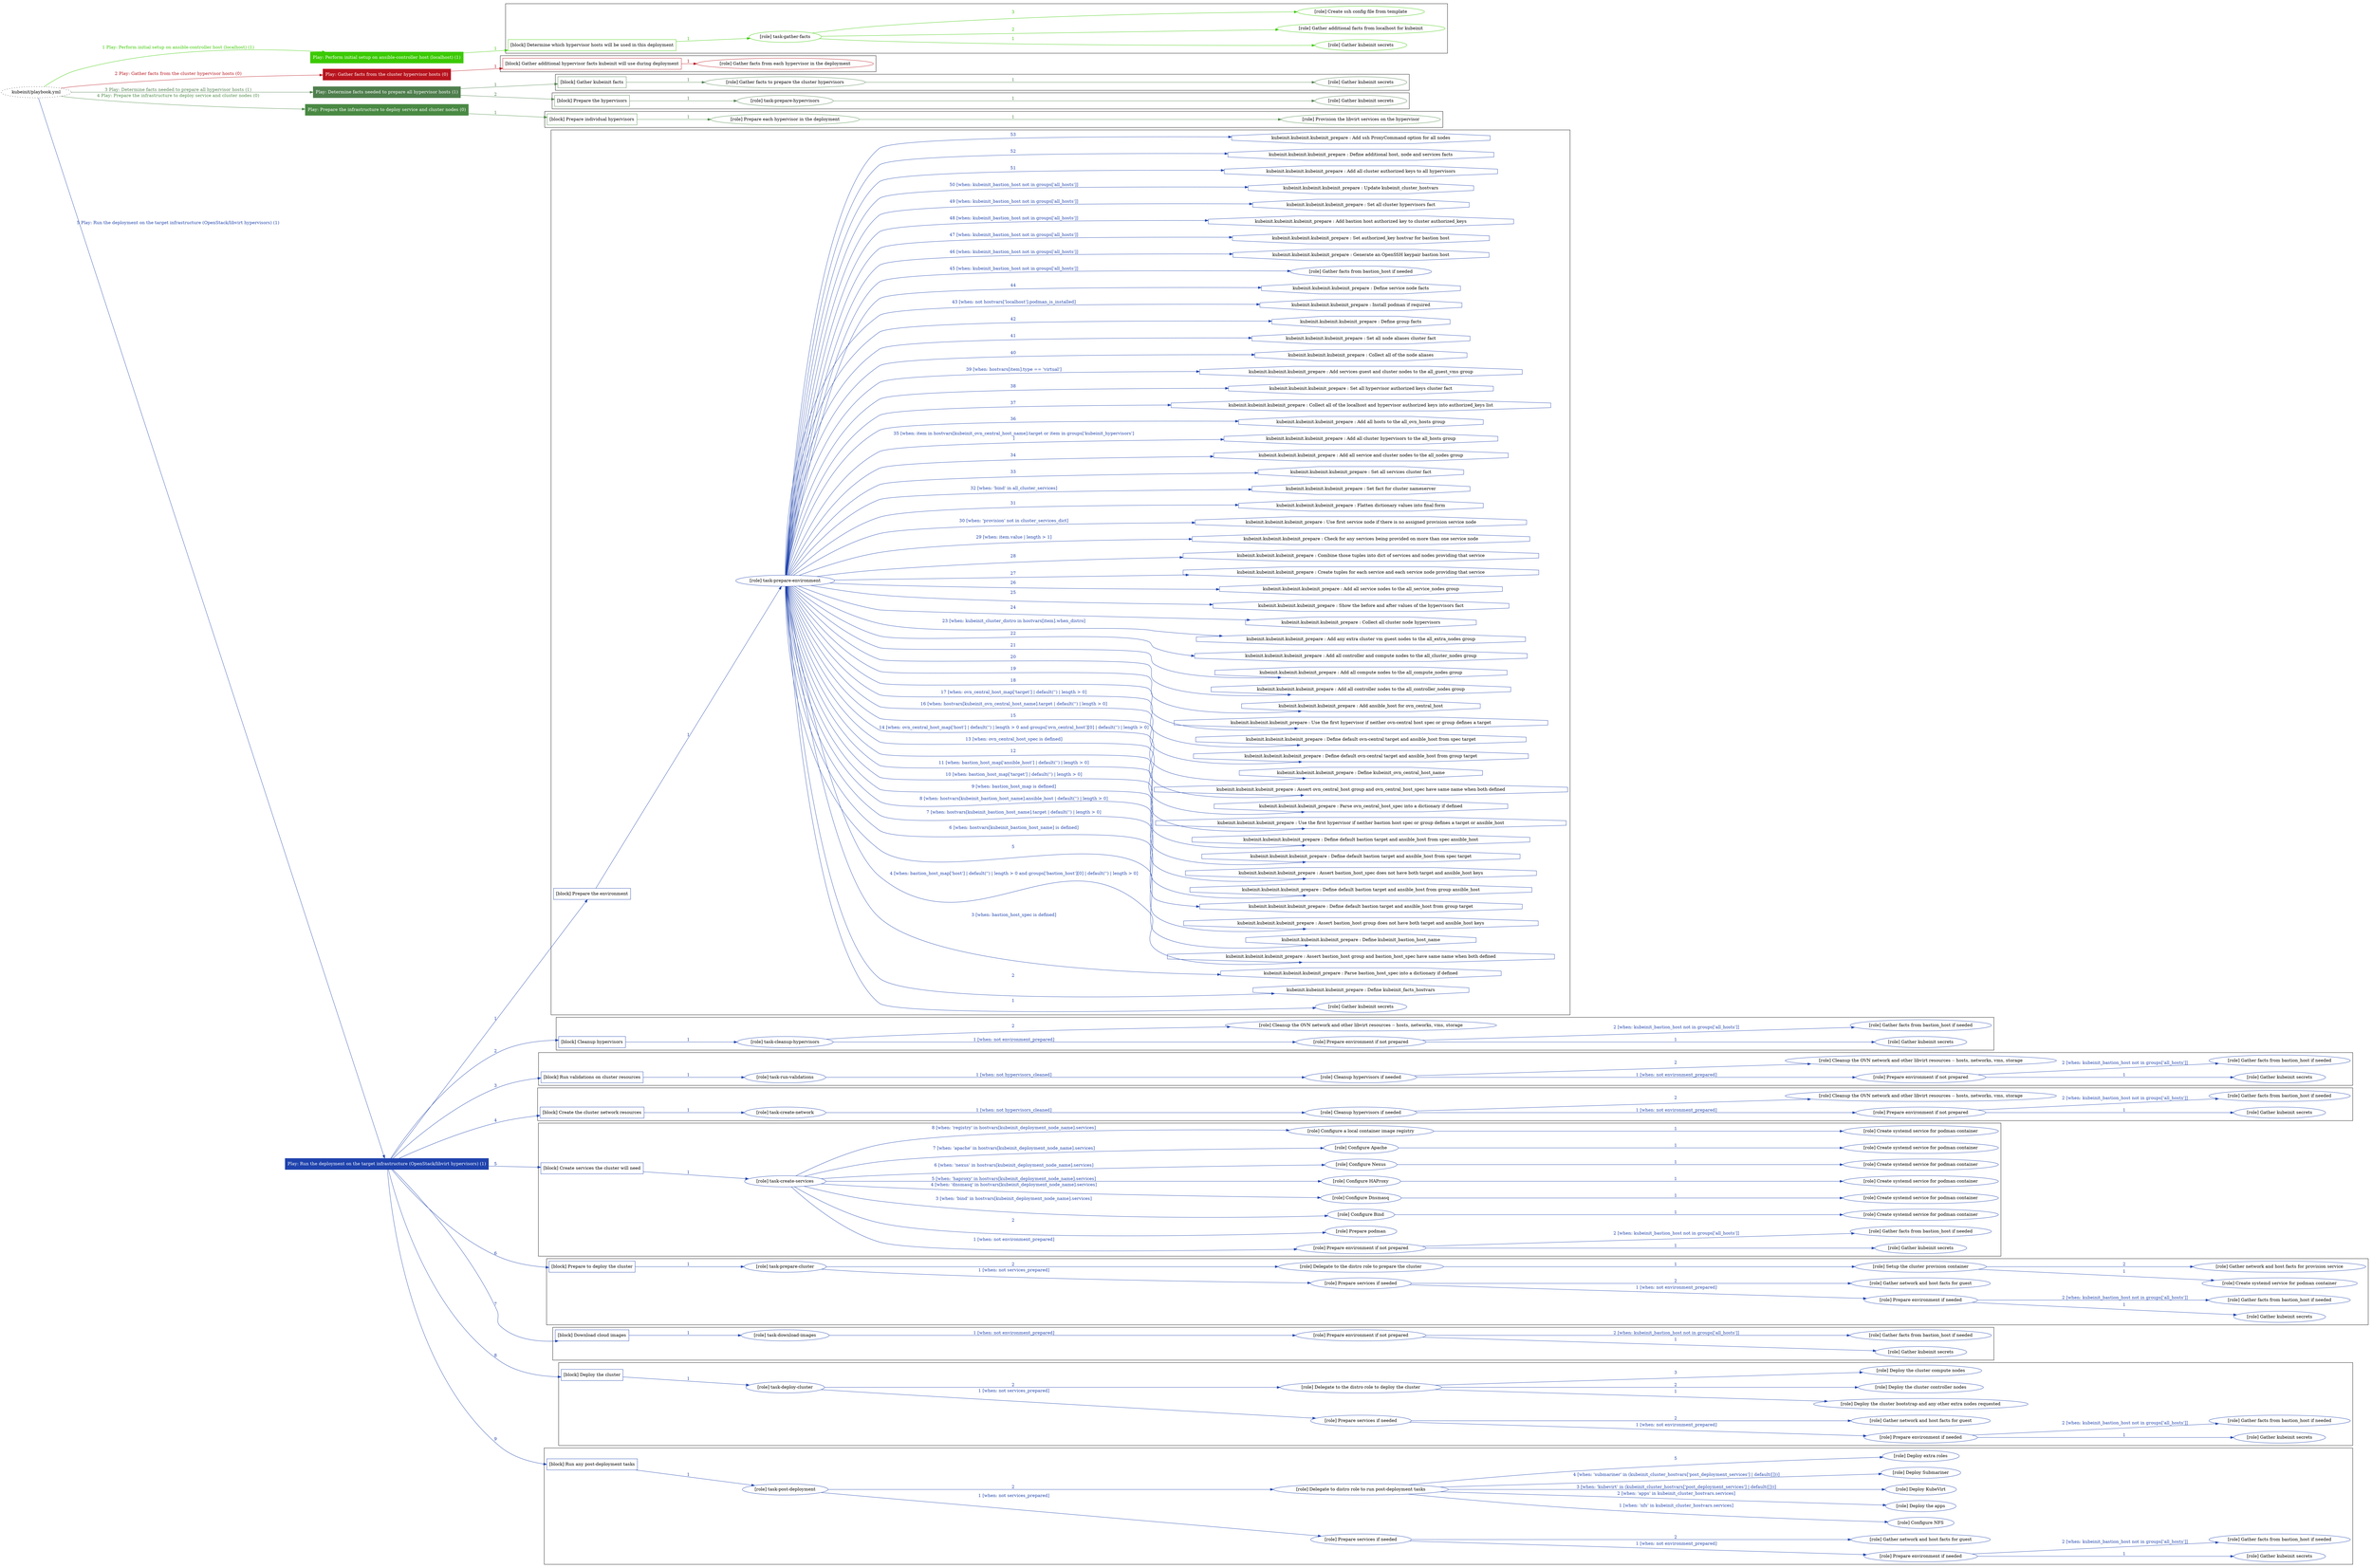 digraph {
	graph [concentrate=true ordering=in rankdir=LR ratio=fill]
	edge [esep=5 sep=10]
	"kubeinit/playbook.yml" [URL="/home/runner/work/kubeinit/kubeinit/kubeinit/playbook.yml" id=playbook_f620a61c style=dotted]
	"kubeinit/playbook.yml" -> play_67557985 [label="1 Play: Perform initial setup on ansible-controller host (localhost) (1)" color="#3bca02" fontcolor="#3bca02" id=edge_play_67557985 labeltooltip="1 Play: Perform initial setup on ansible-controller host (localhost) (1)" tooltip="1 Play: Perform initial setup on ansible-controller host (localhost) (1)"]
	subgraph "Play: Perform initial setup on ansible-controller host (localhost) (1)" {
		play_67557985 [label="Play: Perform initial setup on ansible-controller host (localhost) (1)" URL="/home/runner/work/kubeinit/kubeinit/kubeinit/playbook.yml" color="#3bca02" fontcolor="#ffffff" id=play_67557985 shape=box style=filled tooltip=localhost]
		play_67557985 -> block_15956d34 [label=1 color="#3bca02" fontcolor="#3bca02" id=edge_block_15956d34 labeltooltip=1 tooltip=1]
		subgraph cluster_block_15956d34 {
			block_15956d34 [label="[block] Determine which hypervisor hosts will be used in this deployment" URL="/home/runner/work/kubeinit/kubeinit/kubeinit/playbook.yml" color="#3bca02" id=block_15956d34 labeltooltip="Determine which hypervisor hosts will be used in this deployment" shape=box tooltip="Determine which hypervisor hosts will be used in this deployment"]
			block_15956d34 -> role_8bac72e0 [label="1 " color="#3bca02" fontcolor="#3bca02" id=edge_role_8bac72e0 labeltooltip="1 " tooltip="1 "]
			subgraph "task-gather-facts" {
				role_8bac72e0 [label="[role] task-gather-facts" URL="/home/runner/work/kubeinit/kubeinit/kubeinit/playbook.yml" color="#3bca02" id=role_8bac72e0 tooltip="task-gather-facts"]
				role_8bac72e0 -> role_6317f378 [label="1 " color="#3bca02" fontcolor="#3bca02" id=edge_role_6317f378 labeltooltip="1 " tooltip="1 "]
				subgraph "Gather kubeinit secrets" {
					role_6317f378 [label="[role] Gather kubeinit secrets" URL="/home/runner/.ansible/collections/ansible_collections/kubeinit/kubeinit/roles/kubeinit_prepare/tasks/build_hypervisors_group.yml" color="#3bca02" id=role_6317f378 tooltip="Gather kubeinit secrets"]
				}
				role_8bac72e0 -> role_18b5cb74 [label="2 " color="#3bca02" fontcolor="#3bca02" id=edge_role_18b5cb74 labeltooltip="2 " tooltip="2 "]
				subgraph "Gather additional facts from localhost for kubeinit" {
					role_18b5cb74 [label="[role] Gather additional facts from localhost for kubeinit" URL="/home/runner/.ansible/collections/ansible_collections/kubeinit/kubeinit/roles/kubeinit_prepare/tasks/build_hypervisors_group.yml" color="#3bca02" id=role_18b5cb74 tooltip="Gather additional facts from localhost for kubeinit"]
				}
				role_8bac72e0 -> role_d1493c0d [label="3 " color="#3bca02" fontcolor="#3bca02" id=edge_role_d1493c0d labeltooltip="3 " tooltip="3 "]
				subgraph "Create ssh config file from template" {
					role_d1493c0d [label="[role] Create ssh config file from template" URL="/home/runner/.ansible/collections/ansible_collections/kubeinit/kubeinit/roles/kubeinit_prepare/tasks/build_hypervisors_group.yml" color="#3bca02" id=role_d1493c0d tooltip="Create ssh config file from template"]
				}
			}
		}
	}
	"kubeinit/playbook.yml" -> play_01300d04 [label="2 Play: Gather facts from the cluster hypervisor hosts (0)" color="#b8141e" fontcolor="#b8141e" id=edge_play_01300d04 labeltooltip="2 Play: Gather facts from the cluster hypervisor hosts (0)" tooltip="2 Play: Gather facts from the cluster hypervisor hosts (0)"]
	subgraph "Play: Gather facts from the cluster hypervisor hosts (0)" {
		play_01300d04 [label="Play: Gather facts from the cluster hypervisor hosts (0)" URL="/home/runner/work/kubeinit/kubeinit/kubeinit/playbook.yml" color="#b8141e" fontcolor="#ffffff" id=play_01300d04 shape=box style=filled tooltip="Play: Gather facts from the cluster hypervisor hosts (0)"]
		play_01300d04 -> block_82d032fd [label=1 color="#b8141e" fontcolor="#b8141e" id=edge_block_82d032fd labeltooltip=1 tooltip=1]
		subgraph cluster_block_82d032fd {
			block_82d032fd [label="[block] Gather additional hypervisor facts kubeinit will use during deployment" URL="/home/runner/work/kubeinit/kubeinit/kubeinit/playbook.yml" color="#b8141e" id=block_82d032fd labeltooltip="Gather additional hypervisor facts kubeinit will use during deployment" shape=box tooltip="Gather additional hypervisor facts kubeinit will use during deployment"]
			block_82d032fd -> role_d6c4fba2 [label="1 " color="#b8141e" fontcolor="#b8141e" id=edge_role_d6c4fba2 labeltooltip="1 " tooltip="1 "]
			subgraph "Gather facts from each hypervisor in the deployment" {
				role_d6c4fba2 [label="[role] Gather facts from each hypervisor in the deployment" URL="/home/runner/work/kubeinit/kubeinit/kubeinit/playbook.yml" color="#b8141e" id=role_d6c4fba2 tooltip="Gather facts from each hypervisor in the deployment"]
			}
		}
	}
	"kubeinit/playbook.yml" -> play_b305d5b3 [label="3 Play: Determine facts needed to prepare all hypervisor hosts (1)" color="#4f7f4d" fontcolor="#4f7f4d" id=edge_play_b305d5b3 labeltooltip="3 Play: Determine facts needed to prepare all hypervisor hosts (1)" tooltip="3 Play: Determine facts needed to prepare all hypervisor hosts (1)"]
	subgraph "Play: Determine facts needed to prepare all hypervisor hosts (1)" {
		play_b305d5b3 [label="Play: Determine facts needed to prepare all hypervisor hosts (1)" URL="/home/runner/work/kubeinit/kubeinit/kubeinit/playbook.yml" color="#4f7f4d" fontcolor="#ffffff" id=play_b305d5b3 shape=box style=filled tooltip=localhost]
		play_b305d5b3 -> block_df1532a5 [label=1 color="#4f7f4d" fontcolor="#4f7f4d" id=edge_block_df1532a5 labeltooltip=1 tooltip=1]
		subgraph cluster_block_df1532a5 {
			block_df1532a5 [label="[block] Gather kubeinit facts" URL="/home/runner/work/kubeinit/kubeinit/kubeinit/playbook.yml" color="#4f7f4d" id=block_df1532a5 labeltooltip="Gather kubeinit facts" shape=box tooltip="Gather kubeinit facts"]
			block_df1532a5 -> role_4d420a3d [label="1 " color="#4f7f4d" fontcolor="#4f7f4d" id=edge_role_4d420a3d labeltooltip="1 " tooltip="1 "]
			subgraph "Gather facts to prepare the cluster hypervisors" {
				role_4d420a3d [label="[role] Gather facts to prepare the cluster hypervisors" URL="/home/runner/work/kubeinit/kubeinit/kubeinit/playbook.yml" color="#4f7f4d" id=role_4d420a3d tooltip="Gather facts to prepare the cluster hypervisors"]
				role_4d420a3d -> role_f9ad4cc0 [label="1 " color="#4f7f4d" fontcolor="#4f7f4d" id=edge_role_f9ad4cc0 labeltooltip="1 " tooltip="1 "]
				subgraph "Gather kubeinit secrets" {
					role_f9ad4cc0 [label="[role] Gather kubeinit secrets" URL="/home/runner/.ansible/collections/ansible_collections/kubeinit/kubeinit/roles/kubeinit_prepare/tasks/gather_kubeinit_facts.yml" color="#4f7f4d" id=role_f9ad4cc0 tooltip="Gather kubeinit secrets"]
				}
			}
		}
		play_b305d5b3 -> block_ae625a62 [label=2 color="#4f7f4d" fontcolor="#4f7f4d" id=edge_block_ae625a62 labeltooltip=2 tooltip=2]
		subgraph cluster_block_ae625a62 {
			block_ae625a62 [label="[block] Prepare the hypervisors" URL="/home/runner/work/kubeinit/kubeinit/kubeinit/playbook.yml" color="#4f7f4d" id=block_ae625a62 labeltooltip="Prepare the hypervisors" shape=box tooltip="Prepare the hypervisors"]
			block_ae625a62 -> role_651dae0b [label="1 " color="#4f7f4d" fontcolor="#4f7f4d" id=edge_role_651dae0b labeltooltip="1 " tooltip="1 "]
			subgraph "task-prepare-hypervisors" {
				role_651dae0b [label="[role] task-prepare-hypervisors" URL="/home/runner/work/kubeinit/kubeinit/kubeinit/playbook.yml" color="#4f7f4d" id=role_651dae0b tooltip="task-prepare-hypervisors"]
				role_651dae0b -> role_f58c347b [label="1 " color="#4f7f4d" fontcolor="#4f7f4d" id=edge_role_f58c347b labeltooltip="1 " tooltip="1 "]
				subgraph "Gather kubeinit secrets" {
					role_f58c347b [label="[role] Gather kubeinit secrets" URL="/home/runner/.ansible/collections/ansible_collections/kubeinit/kubeinit/roles/kubeinit_prepare/tasks/gather_kubeinit_facts.yml" color="#4f7f4d" id=role_f58c347b tooltip="Gather kubeinit secrets"]
				}
			}
		}
	}
	"kubeinit/playbook.yml" -> play_ef96c9eb [label="4 Play: Prepare the infrastructure to deploy service and cluster nodes (0)" color="#498943" fontcolor="#498943" id=edge_play_ef96c9eb labeltooltip="4 Play: Prepare the infrastructure to deploy service and cluster nodes (0)" tooltip="4 Play: Prepare the infrastructure to deploy service and cluster nodes (0)"]
	subgraph "Play: Prepare the infrastructure to deploy service and cluster nodes (0)" {
		play_ef96c9eb [label="Play: Prepare the infrastructure to deploy service and cluster nodes (0)" URL="/home/runner/work/kubeinit/kubeinit/kubeinit/playbook.yml" color="#498943" fontcolor="#ffffff" id=play_ef96c9eb shape=box style=filled tooltip="Play: Prepare the infrastructure to deploy service and cluster nodes (0)"]
		play_ef96c9eb -> block_7eaf7810 [label=1 color="#498943" fontcolor="#498943" id=edge_block_7eaf7810 labeltooltip=1 tooltip=1]
		subgraph cluster_block_7eaf7810 {
			block_7eaf7810 [label="[block] Prepare individual hypervisors" URL="/home/runner/work/kubeinit/kubeinit/kubeinit/playbook.yml" color="#498943" id=block_7eaf7810 labeltooltip="Prepare individual hypervisors" shape=box tooltip="Prepare individual hypervisors"]
			block_7eaf7810 -> role_c812f8d5 [label="1 " color="#498943" fontcolor="#498943" id=edge_role_c812f8d5 labeltooltip="1 " tooltip="1 "]
			subgraph "Prepare each hypervisor in the deployment" {
				role_c812f8d5 [label="[role] Prepare each hypervisor in the deployment" URL="/home/runner/work/kubeinit/kubeinit/kubeinit/playbook.yml" color="#498943" id=role_c812f8d5 tooltip="Prepare each hypervisor in the deployment"]
				role_c812f8d5 -> role_98d6e03c [label="1 " color="#498943" fontcolor="#498943" id=edge_role_98d6e03c labeltooltip="1 " tooltip="1 "]
				subgraph "Provision the libvirt services on the hypervisor" {
					role_98d6e03c [label="[role] Provision the libvirt services on the hypervisor" URL="/home/runner/.ansible/collections/ansible_collections/kubeinit/kubeinit/roles/kubeinit_prepare/tasks/prepare_hypervisor.yml" color="#498943" id=role_98d6e03c tooltip="Provision the libvirt services on the hypervisor"]
				}
			}
		}
	}
	"kubeinit/playbook.yml" -> play_74fc99c0 [label="5 Play: Run the deployment on the target infrastructure (OpenStack/libvirt hypervisors) (1)" color="#1f43ad" fontcolor="#1f43ad" id=edge_play_74fc99c0 labeltooltip="5 Play: Run the deployment on the target infrastructure (OpenStack/libvirt hypervisors) (1)" tooltip="5 Play: Run the deployment on the target infrastructure (OpenStack/libvirt hypervisors) (1)"]
	subgraph "Play: Run the deployment on the target infrastructure (OpenStack/libvirt hypervisors) (1)" {
		play_74fc99c0 [label="Play: Run the deployment on the target infrastructure (OpenStack/libvirt hypervisors) (1)" URL="/home/runner/work/kubeinit/kubeinit/kubeinit/playbook.yml" color="#1f43ad" fontcolor="#ffffff" id=play_74fc99c0 shape=box style=filled tooltip=localhost]
		play_74fc99c0 -> block_2b11e0e1 [label=1 color="#1f43ad" fontcolor="#1f43ad" id=edge_block_2b11e0e1 labeltooltip=1 tooltip=1]
		subgraph cluster_block_2b11e0e1 {
			block_2b11e0e1 [label="[block] Prepare the environment" URL="/home/runner/work/kubeinit/kubeinit/kubeinit/playbook.yml" color="#1f43ad" id=block_2b11e0e1 labeltooltip="Prepare the environment" shape=box tooltip="Prepare the environment"]
			block_2b11e0e1 -> role_4bd7693a [label="1 " color="#1f43ad" fontcolor="#1f43ad" id=edge_role_4bd7693a labeltooltip="1 " tooltip="1 "]
			subgraph "task-prepare-environment" {
				role_4bd7693a [label="[role] task-prepare-environment" URL="/home/runner/work/kubeinit/kubeinit/kubeinit/playbook.yml" color="#1f43ad" id=role_4bd7693a tooltip="task-prepare-environment"]
				role_4bd7693a -> role_3dd22108 [label="1 " color="#1f43ad" fontcolor="#1f43ad" id=edge_role_3dd22108 labeltooltip="1 " tooltip="1 "]
				subgraph "Gather kubeinit secrets" {
					role_3dd22108 [label="[role] Gather kubeinit secrets" URL="/home/runner/.ansible/collections/ansible_collections/kubeinit/kubeinit/roles/kubeinit_prepare/tasks/gather_kubeinit_facts.yml" color="#1f43ad" id=role_3dd22108 tooltip="Gather kubeinit secrets"]
				}
				task_c4659fa6 [label="kubeinit.kubeinit.kubeinit_prepare : Define kubeinit_facts_hostvars" URL="/home/runner/.ansible/collections/ansible_collections/kubeinit/kubeinit/roles/kubeinit_prepare/tasks/main.yml" color="#1f43ad" id=task_c4659fa6 shape=octagon tooltip="kubeinit.kubeinit.kubeinit_prepare : Define kubeinit_facts_hostvars"]
				role_4bd7693a -> task_c4659fa6 [label="2 " color="#1f43ad" fontcolor="#1f43ad" id=edge_task_c4659fa6 labeltooltip="2 " tooltip="2 "]
				task_6306e230 [label="kubeinit.kubeinit.kubeinit_prepare : Parse bastion_host_spec into a dictionary if defined" URL="/home/runner/.ansible/collections/ansible_collections/kubeinit/kubeinit/roles/kubeinit_prepare/tasks/main.yml" color="#1f43ad" id=task_6306e230 shape=octagon tooltip="kubeinit.kubeinit.kubeinit_prepare : Parse bastion_host_spec into a dictionary if defined"]
				role_4bd7693a -> task_6306e230 [label="3 [when: bastion_host_spec is defined]" color="#1f43ad" fontcolor="#1f43ad" id=edge_task_6306e230 labeltooltip="3 [when: bastion_host_spec is defined]" tooltip="3 [when: bastion_host_spec is defined]"]
				task_2cadad27 [label="kubeinit.kubeinit.kubeinit_prepare : Assert bastion_host group and bastion_host_spec have same name when both defined" URL="/home/runner/.ansible/collections/ansible_collections/kubeinit/kubeinit/roles/kubeinit_prepare/tasks/main.yml" color="#1f43ad" id=task_2cadad27 shape=octagon tooltip="kubeinit.kubeinit.kubeinit_prepare : Assert bastion_host group and bastion_host_spec have same name when both defined"]
				role_4bd7693a -> task_2cadad27 [label="4 [when: bastion_host_map['host'] | default('') | length > 0 and groups['bastion_host'][0] | default('') | length > 0]" color="#1f43ad" fontcolor="#1f43ad" id=edge_task_2cadad27 labeltooltip="4 [when: bastion_host_map['host'] | default('') | length > 0 and groups['bastion_host'][0] | default('') | length > 0]" tooltip="4 [when: bastion_host_map['host'] | default('') | length > 0 and groups['bastion_host'][0] | default('') | length > 0]"]
				task_9cdb5ad5 [label="kubeinit.kubeinit.kubeinit_prepare : Define kubeinit_bastion_host_name" URL="/home/runner/.ansible/collections/ansible_collections/kubeinit/kubeinit/roles/kubeinit_prepare/tasks/main.yml" color="#1f43ad" id=task_9cdb5ad5 shape=octagon tooltip="kubeinit.kubeinit.kubeinit_prepare : Define kubeinit_bastion_host_name"]
				role_4bd7693a -> task_9cdb5ad5 [label="5 " color="#1f43ad" fontcolor="#1f43ad" id=edge_task_9cdb5ad5 labeltooltip="5 " tooltip="5 "]
				task_e5fbc28f [label="kubeinit.kubeinit.kubeinit_prepare : Assert bastion_host group does not have both target and ansible_host keys" URL="/home/runner/.ansible/collections/ansible_collections/kubeinit/kubeinit/roles/kubeinit_prepare/tasks/main.yml" color="#1f43ad" id=task_e5fbc28f shape=octagon tooltip="kubeinit.kubeinit.kubeinit_prepare : Assert bastion_host group does not have both target and ansible_host keys"]
				role_4bd7693a -> task_e5fbc28f [label="6 [when: hostvars[kubeinit_bastion_host_name] is defined]" color="#1f43ad" fontcolor="#1f43ad" id=edge_task_e5fbc28f labeltooltip="6 [when: hostvars[kubeinit_bastion_host_name] is defined]" tooltip="6 [when: hostvars[kubeinit_bastion_host_name] is defined]"]
				task_a22a4ff2 [label="kubeinit.kubeinit.kubeinit_prepare : Define default bastion target and ansible_host from group target" URL="/home/runner/.ansible/collections/ansible_collections/kubeinit/kubeinit/roles/kubeinit_prepare/tasks/main.yml" color="#1f43ad" id=task_a22a4ff2 shape=octagon tooltip="kubeinit.kubeinit.kubeinit_prepare : Define default bastion target and ansible_host from group target"]
				role_4bd7693a -> task_a22a4ff2 [label="7 [when: hostvars[kubeinit_bastion_host_name].target | default('') | length > 0]" color="#1f43ad" fontcolor="#1f43ad" id=edge_task_a22a4ff2 labeltooltip="7 [when: hostvars[kubeinit_bastion_host_name].target | default('') | length > 0]" tooltip="7 [when: hostvars[kubeinit_bastion_host_name].target | default('') | length > 0]"]
				task_71b70954 [label="kubeinit.kubeinit.kubeinit_prepare : Define default bastion target and ansible_host from group ansible_host" URL="/home/runner/.ansible/collections/ansible_collections/kubeinit/kubeinit/roles/kubeinit_prepare/tasks/main.yml" color="#1f43ad" id=task_71b70954 shape=octagon tooltip="kubeinit.kubeinit.kubeinit_prepare : Define default bastion target and ansible_host from group ansible_host"]
				role_4bd7693a -> task_71b70954 [label="8 [when: hostvars[kubeinit_bastion_host_name].ansible_host | default('') | length > 0]" color="#1f43ad" fontcolor="#1f43ad" id=edge_task_71b70954 labeltooltip="8 [when: hostvars[kubeinit_bastion_host_name].ansible_host | default('') | length > 0]" tooltip="8 [when: hostvars[kubeinit_bastion_host_name].ansible_host | default('') | length > 0]"]
				task_3d6e7f81 [label="kubeinit.kubeinit.kubeinit_prepare : Assert bastion_host_spec does not have both target and ansible_host keys" URL="/home/runner/.ansible/collections/ansible_collections/kubeinit/kubeinit/roles/kubeinit_prepare/tasks/main.yml" color="#1f43ad" id=task_3d6e7f81 shape=octagon tooltip="kubeinit.kubeinit.kubeinit_prepare : Assert bastion_host_spec does not have both target and ansible_host keys"]
				role_4bd7693a -> task_3d6e7f81 [label="9 [when: bastion_host_map is defined]" color="#1f43ad" fontcolor="#1f43ad" id=edge_task_3d6e7f81 labeltooltip="9 [when: bastion_host_map is defined]" tooltip="9 [when: bastion_host_map is defined]"]
				task_cefbcec5 [label="kubeinit.kubeinit.kubeinit_prepare : Define default bastion target and ansible_host from spec target" URL="/home/runner/.ansible/collections/ansible_collections/kubeinit/kubeinit/roles/kubeinit_prepare/tasks/main.yml" color="#1f43ad" id=task_cefbcec5 shape=octagon tooltip="kubeinit.kubeinit.kubeinit_prepare : Define default bastion target and ansible_host from spec target"]
				role_4bd7693a -> task_cefbcec5 [label="10 [when: bastion_host_map['target'] | default('') | length > 0]" color="#1f43ad" fontcolor="#1f43ad" id=edge_task_cefbcec5 labeltooltip="10 [when: bastion_host_map['target'] | default('') | length > 0]" tooltip="10 [when: bastion_host_map['target'] | default('') | length > 0]"]
				task_6a962f25 [label="kubeinit.kubeinit.kubeinit_prepare : Define default bastion target and ansible_host from spec ansible_host" URL="/home/runner/.ansible/collections/ansible_collections/kubeinit/kubeinit/roles/kubeinit_prepare/tasks/main.yml" color="#1f43ad" id=task_6a962f25 shape=octagon tooltip="kubeinit.kubeinit.kubeinit_prepare : Define default bastion target and ansible_host from spec ansible_host"]
				role_4bd7693a -> task_6a962f25 [label="11 [when: bastion_host_map['ansible_host'] | default('') | length > 0]" color="#1f43ad" fontcolor="#1f43ad" id=edge_task_6a962f25 labeltooltip="11 [when: bastion_host_map['ansible_host'] | default('') | length > 0]" tooltip="11 [when: bastion_host_map['ansible_host'] | default('') | length > 0]"]
				task_b0c22511 [label="kubeinit.kubeinit.kubeinit_prepare : Use the first hypervisor if neither bastion host spec or group defines a target or ansible_host" URL="/home/runner/.ansible/collections/ansible_collections/kubeinit/kubeinit/roles/kubeinit_prepare/tasks/main.yml" color="#1f43ad" id=task_b0c22511 shape=octagon tooltip="kubeinit.kubeinit.kubeinit_prepare : Use the first hypervisor if neither bastion host spec or group defines a target or ansible_host"]
				role_4bd7693a -> task_b0c22511 [label="12 " color="#1f43ad" fontcolor="#1f43ad" id=edge_task_b0c22511 labeltooltip="12 " tooltip="12 "]
				task_8d3684cb [label="kubeinit.kubeinit.kubeinit_prepare : Parse ovn_central_host_spec into a dictionary if defined" URL="/home/runner/.ansible/collections/ansible_collections/kubeinit/kubeinit/roles/kubeinit_prepare/tasks/main.yml" color="#1f43ad" id=task_8d3684cb shape=octagon tooltip="kubeinit.kubeinit.kubeinit_prepare : Parse ovn_central_host_spec into a dictionary if defined"]
				role_4bd7693a -> task_8d3684cb [label="13 [when: ovn_central_host_spec is defined]" color="#1f43ad" fontcolor="#1f43ad" id=edge_task_8d3684cb labeltooltip="13 [when: ovn_central_host_spec is defined]" tooltip="13 [when: ovn_central_host_spec is defined]"]
				task_a5a6efdf [label="kubeinit.kubeinit.kubeinit_prepare : Assert ovn_central_host group and ovn_central_host_spec have same name when both defined" URL="/home/runner/.ansible/collections/ansible_collections/kubeinit/kubeinit/roles/kubeinit_prepare/tasks/main.yml" color="#1f43ad" id=task_a5a6efdf shape=octagon tooltip="kubeinit.kubeinit.kubeinit_prepare : Assert ovn_central_host group and ovn_central_host_spec have same name when both defined"]
				role_4bd7693a -> task_a5a6efdf [label="14 [when: ovn_central_host_map['host'] | default('') | length > 0 and groups['ovn_central_host'][0] | default('') | length > 0]" color="#1f43ad" fontcolor="#1f43ad" id=edge_task_a5a6efdf labeltooltip="14 [when: ovn_central_host_map['host'] | default('') | length > 0 and groups['ovn_central_host'][0] | default('') | length > 0]" tooltip="14 [when: ovn_central_host_map['host'] | default('') | length > 0 and groups['ovn_central_host'][0] | default('') | length > 0]"]
				task_e625e890 [label="kubeinit.kubeinit.kubeinit_prepare : Define kubeinit_ovn_central_host_name" URL="/home/runner/.ansible/collections/ansible_collections/kubeinit/kubeinit/roles/kubeinit_prepare/tasks/main.yml" color="#1f43ad" id=task_e625e890 shape=octagon tooltip="kubeinit.kubeinit.kubeinit_prepare : Define kubeinit_ovn_central_host_name"]
				role_4bd7693a -> task_e625e890 [label="15 " color="#1f43ad" fontcolor="#1f43ad" id=edge_task_e625e890 labeltooltip="15 " tooltip="15 "]
				task_b960982f [label="kubeinit.kubeinit.kubeinit_prepare : Define default ovn-central target and ansible_host from group target" URL="/home/runner/.ansible/collections/ansible_collections/kubeinit/kubeinit/roles/kubeinit_prepare/tasks/main.yml" color="#1f43ad" id=task_b960982f shape=octagon tooltip="kubeinit.kubeinit.kubeinit_prepare : Define default ovn-central target and ansible_host from group target"]
				role_4bd7693a -> task_b960982f [label="16 [when: hostvars[kubeinit_ovn_central_host_name].target | default('') | length > 0]" color="#1f43ad" fontcolor="#1f43ad" id=edge_task_b960982f labeltooltip="16 [when: hostvars[kubeinit_ovn_central_host_name].target | default('') | length > 0]" tooltip="16 [when: hostvars[kubeinit_ovn_central_host_name].target | default('') | length > 0]"]
				task_a80514c9 [label="kubeinit.kubeinit.kubeinit_prepare : Define default ovn-central target and ansible_host from spec target" URL="/home/runner/.ansible/collections/ansible_collections/kubeinit/kubeinit/roles/kubeinit_prepare/tasks/main.yml" color="#1f43ad" id=task_a80514c9 shape=octagon tooltip="kubeinit.kubeinit.kubeinit_prepare : Define default ovn-central target and ansible_host from spec target"]
				role_4bd7693a -> task_a80514c9 [label="17 [when: ovn_central_host_map['target'] | default('') | length > 0]" color="#1f43ad" fontcolor="#1f43ad" id=edge_task_a80514c9 labeltooltip="17 [when: ovn_central_host_map['target'] | default('') | length > 0]" tooltip="17 [when: ovn_central_host_map['target'] | default('') | length > 0]"]
				task_8071ca48 [label="kubeinit.kubeinit.kubeinit_prepare : Use the first hypervisor if neither ovn-central host spec or group defines a target" URL="/home/runner/.ansible/collections/ansible_collections/kubeinit/kubeinit/roles/kubeinit_prepare/tasks/main.yml" color="#1f43ad" id=task_8071ca48 shape=octagon tooltip="kubeinit.kubeinit.kubeinit_prepare : Use the first hypervisor if neither ovn-central host spec or group defines a target"]
				role_4bd7693a -> task_8071ca48 [label="18 " color="#1f43ad" fontcolor="#1f43ad" id=edge_task_8071ca48 labeltooltip="18 " tooltip="18 "]
				task_fd7e13f4 [label="kubeinit.kubeinit.kubeinit_prepare : Add ansible_host for ovn_central_host" URL="/home/runner/.ansible/collections/ansible_collections/kubeinit/kubeinit/roles/kubeinit_prepare/tasks/main.yml" color="#1f43ad" id=task_fd7e13f4 shape=octagon tooltip="kubeinit.kubeinit.kubeinit_prepare : Add ansible_host for ovn_central_host"]
				role_4bd7693a -> task_fd7e13f4 [label="19 " color="#1f43ad" fontcolor="#1f43ad" id=edge_task_fd7e13f4 labeltooltip="19 " tooltip="19 "]
				task_d4cca20f [label="kubeinit.kubeinit.kubeinit_prepare : Add all controller nodes to the all_controller_nodes group" URL="/home/runner/.ansible/collections/ansible_collections/kubeinit/kubeinit/roles/kubeinit_prepare/tasks/prepare_groups.yml" color="#1f43ad" id=task_d4cca20f shape=octagon tooltip="kubeinit.kubeinit.kubeinit_prepare : Add all controller nodes to the all_controller_nodes group"]
				role_4bd7693a -> task_d4cca20f [label="20 " color="#1f43ad" fontcolor="#1f43ad" id=edge_task_d4cca20f labeltooltip="20 " tooltip="20 "]
				task_0dc1a0a3 [label="kubeinit.kubeinit.kubeinit_prepare : Add all compute nodes to the all_compute_nodes group" URL="/home/runner/.ansible/collections/ansible_collections/kubeinit/kubeinit/roles/kubeinit_prepare/tasks/prepare_groups.yml" color="#1f43ad" id=task_0dc1a0a3 shape=octagon tooltip="kubeinit.kubeinit.kubeinit_prepare : Add all compute nodes to the all_compute_nodes group"]
				role_4bd7693a -> task_0dc1a0a3 [label="21 " color="#1f43ad" fontcolor="#1f43ad" id=edge_task_0dc1a0a3 labeltooltip="21 " tooltip="21 "]
				task_e2e0a54a [label="kubeinit.kubeinit.kubeinit_prepare : Add all controller and compute nodes to the all_cluster_nodes group" URL="/home/runner/.ansible/collections/ansible_collections/kubeinit/kubeinit/roles/kubeinit_prepare/tasks/prepare_groups.yml" color="#1f43ad" id=task_e2e0a54a shape=octagon tooltip="kubeinit.kubeinit.kubeinit_prepare : Add all controller and compute nodes to the all_cluster_nodes group"]
				role_4bd7693a -> task_e2e0a54a [label="22 " color="#1f43ad" fontcolor="#1f43ad" id=edge_task_e2e0a54a labeltooltip="22 " tooltip="22 "]
				task_4c338433 [label="kubeinit.kubeinit.kubeinit_prepare : Add any extra cluster vm guest nodes to the all_extra_nodes group" URL="/home/runner/.ansible/collections/ansible_collections/kubeinit/kubeinit/roles/kubeinit_prepare/tasks/prepare_groups.yml" color="#1f43ad" id=task_4c338433 shape=octagon tooltip="kubeinit.kubeinit.kubeinit_prepare : Add any extra cluster vm guest nodes to the all_extra_nodes group"]
				role_4bd7693a -> task_4c338433 [label="23 [when: kubeinit_cluster_distro in hostvars[item].when_distro]" color="#1f43ad" fontcolor="#1f43ad" id=edge_task_4c338433 labeltooltip="23 [when: kubeinit_cluster_distro in hostvars[item].when_distro]" tooltip="23 [when: kubeinit_cluster_distro in hostvars[item].when_distro]"]
				task_5e40b54c [label="kubeinit.kubeinit.kubeinit_prepare : Collect all cluster node hypervisors" URL="/home/runner/.ansible/collections/ansible_collections/kubeinit/kubeinit/roles/kubeinit_prepare/tasks/prepare_groups.yml" color="#1f43ad" id=task_5e40b54c shape=octagon tooltip="kubeinit.kubeinit.kubeinit_prepare : Collect all cluster node hypervisors"]
				role_4bd7693a -> task_5e40b54c [label="24 " color="#1f43ad" fontcolor="#1f43ad" id=edge_task_5e40b54c labeltooltip="24 " tooltip="24 "]
				task_1ce6971d [label="kubeinit.kubeinit.kubeinit_prepare : Show the before and after values of the hypervisors fact" URL="/home/runner/.ansible/collections/ansible_collections/kubeinit/kubeinit/roles/kubeinit_prepare/tasks/prepare_groups.yml" color="#1f43ad" id=task_1ce6971d shape=octagon tooltip="kubeinit.kubeinit.kubeinit_prepare : Show the before and after values of the hypervisors fact"]
				role_4bd7693a -> task_1ce6971d [label="25 " color="#1f43ad" fontcolor="#1f43ad" id=edge_task_1ce6971d labeltooltip="25 " tooltip="25 "]
				task_4569fabf [label="kubeinit.kubeinit.kubeinit_prepare : Add all service nodes to the all_service_nodes group" URL="/home/runner/.ansible/collections/ansible_collections/kubeinit/kubeinit/roles/kubeinit_prepare/tasks/prepare_groups.yml" color="#1f43ad" id=task_4569fabf shape=octagon tooltip="kubeinit.kubeinit.kubeinit_prepare : Add all service nodes to the all_service_nodes group"]
				role_4bd7693a -> task_4569fabf [label="26 " color="#1f43ad" fontcolor="#1f43ad" id=edge_task_4569fabf labeltooltip="26 " tooltip="26 "]
				task_02ffe49e [label="kubeinit.kubeinit.kubeinit_prepare : Create tuples for each service and each service node providing that service" URL="/home/runner/.ansible/collections/ansible_collections/kubeinit/kubeinit/roles/kubeinit_prepare/tasks/prepare_groups.yml" color="#1f43ad" id=task_02ffe49e shape=octagon tooltip="kubeinit.kubeinit.kubeinit_prepare : Create tuples for each service and each service node providing that service"]
				role_4bd7693a -> task_02ffe49e [label="27 " color="#1f43ad" fontcolor="#1f43ad" id=edge_task_02ffe49e labeltooltip="27 " tooltip="27 "]
				task_c7f94a6c [label="kubeinit.kubeinit.kubeinit_prepare : Combine those tuples into dict of services and nodes providing that service" URL="/home/runner/.ansible/collections/ansible_collections/kubeinit/kubeinit/roles/kubeinit_prepare/tasks/prepare_groups.yml" color="#1f43ad" id=task_c7f94a6c shape=octagon tooltip="kubeinit.kubeinit.kubeinit_prepare : Combine those tuples into dict of services and nodes providing that service"]
				role_4bd7693a -> task_c7f94a6c [label="28 " color="#1f43ad" fontcolor="#1f43ad" id=edge_task_c7f94a6c labeltooltip="28 " tooltip="28 "]
				task_2ff49f58 [label="kubeinit.kubeinit.kubeinit_prepare : Check for any services being provided on more than one service node" URL="/home/runner/.ansible/collections/ansible_collections/kubeinit/kubeinit/roles/kubeinit_prepare/tasks/prepare_groups.yml" color="#1f43ad" id=task_2ff49f58 shape=octagon tooltip="kubeinit.kubeinit.kubeinit_prepare : Check for any services being provided on more than one service node"]
				role_4bd7693a -> task_2ff49f58 [label="29 [when: item.value | length > 1]" color="#1f43ad" fontcolor="#1f43ad" id=edge_task_2ff49f58 labeltooltip="29 [when: item.value | length > 1]" tooltip="29 [when: item.value | length > 1]"]
				task_a96125af [label="kubeinit.kubeinit.kubeinit_prepare : Use first service node if there is no assigned provision service node" URL="/home/runner/.ansible/collections/ansible_collections/kubeinit/kubeinit/roles/kubeinit_prepare/tasks/prepare_groups.yml" color="#1f43ad" id=task_a96125af shape=octagon tooltip="kubeinit.kubeinit.kubeinit_prepare : Use first service node if there is no assigned provision service node"]
				role_4bd7693a -> task_a96125af [label="30 [when: 'provision' not in cluster_services_dict]" color="#1f43ad" fontcolor="#1f43ad" id=edge_task_a96125af labeltooltip="30 [when: 'provision' not in cluster_services_dict]" tooltip="30 [when: 'provision' not in cluster_services_dict]"]
				task_4b325ed6 [label="kubeinit.kubeinit.kubeinit_prepare : Flatten dictionary values into final form" URL="/home/runner/.ansible/collections/ansible_collections/kubeinit/kubeinit/roles/kubeinit_prepare/tasks/prepare_groups.yml" color="#1f43ad" id=task_4b325ed6 shape=octagon tooltip="kubeinit.kubeinit.kubeinit_prepare : Flatten dictionary values into final form"]
				role_4bd7693a -> task_4b325ed6 [label="31 " color="#1f43ad" fontcolor="#1f43ad" id=edge_task_4b325ed6 labeltooltip="31 " tooltip="31 "]
				task_1c9c0abf [label="kubeinit.kubeinit.kubeinit_prepare : Set fact for cluster nameserver" URL="/home/runner/.ansible/collections/ansible_collections/kubeinit/kubeinit/roles/kubeinit_prepare/tasks/prepare_groups.yml" color="#1f43ad" id=task_1c9c0abf shape=octagon tooltip="kubeinit.kubeinit.kubeinit_prepare : Set fact for cluster nameserver"]
				role_4bd7693a -> task_1c9c0abf [label="32 [when: 'bind' in all_cluster_services]" color="#1f43ad" fontcolor="#1f43ad" id=edge_task_1c9c0abf labeltooltip="32 [when: 'bind' in all_cluster_services]" tooltip="32 [when: 'bind' in all_cluster_services]"]
				task_fa8a3cea [label="kubeinit.kubeinit.kubeinit_prepare : Set all services cluster fact" URL="/home/runner/.ansible/collections/ansible_collections/kubeinit/kubeinit/roles/kubeinit_prepare/tasks/prepare_groups.yml" color="#1f43ad" id=task_fa8a3cea shape=octagon tooltip="kubeinit.kubeinit.kubeinit_prepare : Set all services cluster fact"]
				role_4bd7693a -> task_fa8a3cea [label="33 " color="#1f43ad" fontcolor="#1f43ad" id=edge_task_fa8a3cea labeltooltip="33 " tooltip="33 "]
				task_5c4f81ef [label="kubeinit.kubeinit.kubeinit_prepare : Add all service and cluster nodes to the all_nodes group" URL="/home/runner/.ansible/collections/ansible_collections/kubeinit/kubeinit/roles/kubeinit_prepare/tasks/prepare_groups.yml" color="#1f43ad" id=task_5c4f81ef shape=octagon tooltip="kubeinit.kubeinit.kubeinit_prepare : Add all service and cluster nodes to the all_nodes group"]
				role_4bd7693a -> task_5c4f81ef [label="34 " color="#1f43ad" fontcolor="#1f43ad" id=edge_task_5c4f81ef labeltooltip="34 " tooltip="34 "]
				task_c6213ba3 [label="kubeinit.kubeinit.kubeinit_prepare : Add all cluster hypervisors to the all_hosts group" URL="/home/runner/.ansible/collections/ansible_collections/kubeinit/kubeinit/roles/kubeinit_prepare/tasks/prepare_groups.yml" color="#1f43ad" id=task_c6213ba3 shape=octagon tooltip="kubeinit.kubeinit.kubeinit_prepare : Add all cluster hypervisors to the all_hosts group"]
				role_4bd7693a -> task_c6213ba3 [label="35 [when: item in hostvars[kubeinit_ovn_central_host_name].target or item in groups['kubeinit_hypervisors']
]" color="#1f43ad" fontcolor="#1f43ad" id=edge_task_c6213ba3 labeltooltip="35 [when: item in hostvars[kubeinit_ovn_central_host_name].target or item in groups['kubeinit_hypervisors']
]" tooltip="35 [when: item in hostvars[kubeinit_ovn_central_host_name].target or item in groups['kubeinit_hypervisors']
]"]
				task_8aa686e3 [label="kubeinit.kubeinit.kubeinit_prepare : Add all hosts to the all_ovn_hosts group" URL="/home/runner/.ansible/collections/ansible_collections/kubeinit/kubeinit/roles/kubeinit_prepare/tasks/prepare_groups.yml" color="#1f43ad" id=task_8aa686e3 shape=octagon tooltip="kubeinit.kubeinit.kubeinit_prepare : Add all hosts to the all_ovn_hosts group"]
				role_4bd7693a -> task_8aa686e3 [label="36 " color="#1f43ad" fontcolor="#1f43ad" id=edge_task_8aa686e3 labeltooltip="36 " tooltip="36 "]
				task_1c007761 [label="kubeinit.kubeinit.kubeinit_prepare : Collect all of the localhost and hypervisor authorized keys into authorized_keys list" URL="/home/runner/.ansible/collections/ansible_collections/kubeinit/kubeinit/roles/kubeinit_prepare/tasks/prepare_groups.yml" color="#1f43ad" id=task_1c007761 shape=octagon tooltip="kubeinit.kubeinit.kubeinit_prepare : Collect all of the localhost and hypervisor authorized keys into authorized_keys list"]
				role_4bd7693a -> task_1c007761 [label="37 " color="#1f43ad" fontcolor="#1f43ad" id=edge_task_1c007761 labeltooltip="37 " tooltip="37 "]
				task_88752cd9 [label="kubeinit.kubeinit.kubeinit_prepare : Set all hypervisor authorized keys cluster fact" URL="/home/runner/.ansible/collections/ansible_collections/kubeinit/kubeinit/roles/kubeinit_prepare/tasks/prepare_groups.yml" color="#1f43ad" id=task_88752cd9 shape=octagon tooltip="kubeinit.kubeinit.kubeinit_prepare : Set all hypervisor authorized keys cluster fact"]
				role_4bd7693a -> task_88752cd9 [label="38 " color="#1f43ad" fontcolor="#1f43ad" id=edge_task_88752cd9 labeltooltip="38 " tooltip="38 "]
				task_c40d19fa [label="kubeinit.kubeinit.kubeinit_prepare : Add services guest and cluster nodes to the all_guest_vms group" URL="/home/runner/.ansible/collections/ansible_collections/kubeinit/kubeinit/roles/kubeinit_prepare/tasks/prepare_groups.yml" color="#1f43ad" id=task_c40d19fa shape=octagon tooltip="kubeinit.kubeinit.kubeinit_prepare : Add services guest and cluster nodes to the all_guest_vms group"]
				role_4bd7693a -> task_c40d19fa [label="39 [when: hostvars[item].type == 'virtual']" color="#1f43ad" fontcolor="#1f43ad" id=edge_task_c40d19fa labeltooltip="39 [when: hostvars[item].type == 'virtual']" tooltip="39 [when: hostvars[item].type == 'virtual']"]
				task_486acc5e [label="kubeinit.kubeinit.kubeinit_prepare : Collect all of the node aliases" URL="/home/runner/.ansible/collections/ansible_collections/kubeinit/kubeinit/roles/kubeinit_prepare/tasks/prepare_groups.yml" color="#1f43ad" id=task_486acc5e shape=octagon tooltip="kubeinit.kubeinit.kubeinit_prepare : Collect all of the node aliases"]
				role_4bd7693a -> task_486acc5e [label="40 " color="#1f43ad" fontcolor="#1f43ad" id=edge_task_486acc5e labeltooltip="40 " tooltip="40 "]
				task_6fcee450 [label="kubeinit.kubeinit.kubeinit_prepare : Set all node aliases cluster fact" URL="/home/runner/.ansible/collections/ansible_collections/kubeinit/kubeinit/roles/kubeinit_prepare/tasks/prepare_groups.yml" color="#1f43ad" id=task_6fcee450 shape=octagon tooltip="kubeinit.kubeinit.kubeinit_prepare : Set all node aliases cluster fact"]
				role_4bd7693a -> task_6fcee450 [label="41 " color="#1f43ad" fontcolor="#1f43ad" id=edge_task_6fcee450 labeltooltip="41 " tooltip="41 "]
				task_13e47095 [label="kubeinit.kubeinit.kubeinit_prepare : Define group facts" URL="/home/runner/.ansible/collections/ansible_collections/kubeinit/kubeinit/roles/kubeinit_prepare/tasks/main.yml" color="#1f43ad" id=task_13e47095 shape=octagon tooltip="kubeinit.kubeinit.kubeinit_prepare : Define group facts"]
				role_4bd7693a -> task_13e47095 [label="42 " color="#1f43ad" fontcolor="#1f43ad" id=edge_task_13e47095 labeltooltip="42 " tooltip="42 "]
				task_d0db0788 [label="kubeinit.kubeinit.kubeinit_prepare : Install podman if required" URL="/home/runner/.ansible/collections/ansible_collections/kubeinit/kubeinit/roles/kubeinit_prepare/tasks/main.yml" color="#1f43ad" id=task_d0db0788 shape=octagon tooltip="kubeinit.kubeinit.kubeinit_prepare : Install podman if required"]
				role_4bd7693a -> task_d0db0788 [label="43 [when: not hostvars['localhost'].podman_is_installed]" color="#1f43ad" fontcolor="#1f43ad" id=edge_task_d0db0788 labeltooltip="43 [when: not hostvars['localhost'].podman_is_installed]" tooltip="43 [when: not hostvars['localhost'].podman_is_installed]"]
				task_c22e916a [label="kubeinit.kubeinit.kubeinit_prepare : Define service node facts" URL="/home/runner/.ansible/collections/ansible_collections/kubeinit/kubeinit/roles/kubeinit_prepare/tasks/main.yml" color="#1f43ad" id=task_c22e916a shape=octagon tooltip="kubeinit.kubeinit.kubeinit_prepare : Define service node facts"]
				role_4bd7693a -> task_c22e916a [label="44 " color="#1f43ad" fontcolor="#1f43ad" id=edge_task_c22e916a labeltooltip="44 " tooltip="44 "]
				role_4bd7693a -> role_ac8712ab [label="45 [when: kubeinit_bastion_host not in groups['all_hosts']]" color="#1f43ad" fontcolor="#1f43ad" id=edge_role_ac8712ab labeltooltip="45 [when: kubeinit_bastion_host not in groups['all_hosts']]" tooltip="45 [when: kubeinit_bastion_host not in groups['all_hosts']]"]
				subgraph "Gather facts from bastion_host if needed" {
					role_ac8712ab [label="[role] Gather facts from bastion_host if needed" URL="/home/runner/.ansible/collections/ansible_collections/kubeinit/kubeinit/roles/kubeinit_prepare/tasks/main.yml" color="#1f43ad" id=role_ac8712ab tooltip="Gather facts from bastion_host if needed"]
				}
				task_0afa74c6 [label="kubeinit.kubeinit.kubeinit_prepare : Generate an OpenSSH keypair bastion host" URL="/home/runner/.ansible/collections/ansible_collections/kubeinit/kubeinit/roles/kubeinit_prepare/tasks/main.yml" color="#1f43ad" id=task_0afa74c6 shape=octagon tooltip="kubeinit.kubeinit.kubeinit_prepare : Generate an OpenSSH keypair bastion host"]
				role_4bd7693a -> task_0afa74c6 [label="46 [when: kubeinit_bastion_host not in groups['all_hosts']]" color="#1f43ad" fontcolor="#1f43ad" id=edge_task_0afa74c6 labeltooltip="46 [when: kubeinit_bastion_host not in groups['all_hosts']]" tooltip="46 [when: kubeinit_bastion_host not in groups['all_hosts']]"]
				task_09d8f127 [label="kubeinit.kubeinit.kubeinit_prepare : Set authorized_key hostvar for bastion host" URL="/home/runner/.ansible/collections/ansible_collections/kubeinit/kubeinit/roles/kubeinit_prepare/tasks/main.yml" color="#1f43ad" id=task_09d8f127 shape=octagon tooltip="kubeinit.kubeinit.kubeinit_prepare : Set authorized_key hostvar for bastion host"]
				role_4bd7693a -> task_09d8f127 [label="47 [when: kubeinit_bastion_host not in groups['all_hosts']]" color="#1f43ad" fontcolor="#1f43ad" id=edge_task_09d8f127 labeltooltip="47 [when: kubeinit_bastion_host not in groups['all_hosts']]" tooltip="47 [when: kubeinit_bastion_host not in groups['all_hosts']]"]
				task_701f3086 [label="kubeinit.kubeinit.kubeinit_prepare : Add bastion host authorized key to cluster authorized_keys" URL="/home/runner/.ansible/collections/ansible_collections/kubeinit/kubeinit/roles/kubeinit_prepare/tasks/main.yml" color="#1f43ad" id=task_701f3086 shape=octagon tooltip="kubeinit.kubeinit.kubeinit_prepare : Add bastion host authorized key to cluster authorized_keys"]
				role_4bd7693a -> task_701f3086 [label="48 [when: kubeinit_bastion_host not in groups['all_hosts']]" color="#1f43ad" fontcolor="#1f43ad" id=edge_task_701f3086 labeltooltip="48 [when: kubeinit_bastion_host not in groups['all_hosts']]" tooltip="48 [when: kubeinit_bastion_host not in groups['all_hosts']]"]
				task_be86da0b [label="kubeinit.kubeinit.kubeinit_prepare : Set all cluster hypervisors fact" URL="/home/runner/.ansible/collections/ansible_collections/kubeinit/kubeinit/roles/kubeinit_prepare/tasks/main.yml" color="#1f43ad" id=task_be86da0b shape=octagon tooltip="kubeinit.kubeinit.kubeinit_prepare : Set all cluster hypervisors fact"]
				role_4bd7693a -> task_be86da0b [label="49 [when: kubeinit_bastion_host not in groups['all_hosts']]" color="#1f43ad" fontcolor="#1f43ad" id=edge_task_be86da0b labeltooltip="49 [when: kubeinit_bastion_host not in groups['all_hosts']]" tooltip="49 [when: kubeinit_bastion_host not in groups['all_hosts']]"]
				task_1bff6d71 [label="kubeinit.kubeinit.kubeinit_prepare : Update kubeinit_cluster_hostvars" URL="/home/runner/.ansible/collections/ansible_collections/kubeinit/kubeinit/roles/kubeinit_prepare/tasks/main.yml" color="#1f43ad" id=task_1bff6d71 shape=octagon tooltip="kubeinit.kubeinit.kubeinit_prepare : Update kubeinit_cluster_hostvars"]
				role_4bd7693a -> task_1bff6d71 [label="50 [when: kubeinit_bastion_host not in groups['all_hosts']]" color="#1f43ad" fontcolor="#1f43ad" id=edge_task_1bff6d71 labeltooltip="50 [when: kubeinit_bastion_host not in groups['all_hosts']]" tooltip="50 [when: kubeinit_bastion_host not in groups['all_hosts']]"]
				task_3ff3ce3d [label="kubeinit.kubeinit.kubeinit_prepare : Add all cluster authorized keys to all hypervisors" URL="/home/runner/.ansible/collections/ansible_collections/kubeinit/kubeinit/roles/kubeinit_prepare/tasks/main.yml" color="#1f43ad" id=task_3ff3ce3d shape=octagon tooltip="kubeinit.kubeinit.kubeinit_prepare : Add all cluster authorized keys to all hypervisors"]
				role_4bd7693a -> task_3ff3ce3d [label="51 " color="#1f43ad" fontcolor="#1f43ad" id=edge_task_3ff3ce3d labeltooltip="51 " tooltip="51 "]
				task_7179df5f [label="kubeinit.kubeinit.kubeinit_prepare : Define additional host, node and services facts" URL="/home/runner/.ansible/collections/ansible_collections/kubeinit/kubeinit/roles/kubeinit_prepare/tasks/main.yml" color="#1f43ad" id=task_7179df5f shape=octagon tooltip="kubeinit.kubeinit.kubeinit_prepare : Define additional host, node and services facts"]
				role_4bd7693a -> task_7179df5f [label="52 " color="#1f43ad" fontcolor="#1f43ad" id=edge_task_7179df5f labeltooltip="52 " tooltip="52 "]
				task_4574f2b8 [label="kubeinit.kubeinit.kubeinit_prepare : Add ssh ProxyCommand option for all nodes" URL="/home/runner/.ansible/collections/ansible_collections/kubeinit/kubeinit/roles/kubeinit_prepare/tasks/main.yml" color="#1f43ad" id=task_4574f2b8 shape=octagon tooltip="kubeinit.kubeinit.kubeinit_prepare : Add ssh ProxyCommand option for all nodes"]
				role_4bd7693a -> task_4574f2b8 [label="53 " color="#1f43ad" fontcolor="#1f43ad" id=edge_task_4574f2b8 labeltooltip="53 " tooltip="53 "]
			}
		}
		play_74fc99c0 -> block_f6452dd2 [label=2 color="#1f43ad" fontcolor="#1f43ad" id=edge_block_f6452dd2 labeltooltip=2 tooltip=2]
		subgraph cluster_block_f6452dd2 {
			block_f6452dd2 [label="[block] Cleanup hypervisors" URL="/home/runner/work/kubeinit/kubeinit/kubeinit/playbook.yml" color="#1f43ad" id=block_f6452dd2 labeltooltip="Cleanup hypervisors" shape=box tooltip="Cleanup hypervisors"]
			block_f6452dd2 -> role_118f9c39 [label="1 " color="#1f43ad" fontcolor="#1f43ad" id=edge_role_118f9c39 labeltooltip="1 " tooltip="1 "]
			subgraph "task-cleanup-hypervisors" {
				role_118f9c39 [label="[role] task-cleanup-hypervisors" URL="/home/runner/work/kubeinit/kubeinit/kubeinit/playbook.yml" color="#1f43ad" id=role_118f9c39 tooltip="task-cleanup-hypervisors"]
				role_118f9c39 -> role_69b78d89 [label="1 [when: not environment_prepared]" color="#1f43ad" fontcolor="#1f43ad" id=edge_role_69b78d89 labeltooltip="1 [when: not environment_prepared]" tooltip="1 [when: not environment_prepared]"]
				subgraph "Prepare environment if not prepared" {
					role_69b78d89 [label="[role] Prepare environment if not prepared" URL="/home/runner/.ansible/collections/ansible_collections/kubeinit/kubeinit/roles/kubeinit_libvirt/tasks/cleanup_hypervisors.yml" color="#1f43ad" id=role_69b78d89 tooltip="Prepare environment if not prepared"]
					role_69b78d89 -> role_3b883101 [label="1 " color="#1f43ad" fontcolor="#1f43ad" id=edge_role_3b883101 labeltooltip="1 " tooltip="1 "]
					subgraph "Gather kubeinit secrets" {
						role_3b883101 [label="[role] Gather kubeinit secrets" URL="/home/runner/.ansible/collections/ansible_collections/kubeinit/kubeinit/roles/kubeinit_prepare/tasks/gather_kubeinit_facts.yml" color="#1f43ad" id=role_3b883101 tooltip="Gather kubeinit secrets"]
					}
					role_69b78d89 -> role_7db03ef6 [label="2 [when: kubeinit_bastion_host not in groups['all_hosts']]" color="#1f43ad" fontcolor="#1f43ad" id=edge_role_7db03ef6 labeltooltip="2 [when: kubeinit_bastion_host not in groups['all_hosts']]" tooltip="2 [when: kubeinit_bastion_host not in groups['all_hosts']]"]
					subgraph "Gather facts from bastion_host if needed" {
						role_7db03ef6 [label="[role] Gather facts from bastion_host if needed" URL="/home/runner/.ansible/collections/ansible_collections/kubeinit/kubeinit/roles/kubeinit_prepare/tasks/main.yml" color="#1f43ad" id=role_7db03ef6 tooltip="Gather facts from bastion_host if needed"]
					}
				}
				role_118f9c39 -> role_93285152 [label="2 " color="#1f43ad" fontcolor="#1f43ad" id=edge_role_93285152 labeltooltip="2 " tooltip="2 "]
				subgraph "Cleanup the OVN network and other libvirt resources -- hosts, networks, vms, storage" {
					role_93285152 [label="[role] Cleanup the OVN network and other libvirt resources -- hosts, networks, vms, storage" URL="/home/runner/.ansible/collections/ansible_collections/kubeinit/kubeinit/roles/kubeinit_libvirt/tasks/cleanup_hypervisors.yml" color="#1f43ad" id=role_93285152 tooltip="Cleanup the OVN network and other libvirt resources -- hosts, networks, vms, storage"]
				}
			}
		}
		play_74fc99c0 -> block_f45a7deb [label=3 color="#1f43ad" fontcolor="#1f43ad" id=edge_block_f45a7deb labeltooltip=3 tooltip=3]
		subgraph cluster_block_f45a7deb {
			block_f45a7deb [label="[block] Run validations on cluster resources" URL="/home/runner/work/kubeinit/kubeinit/kubeinit/playbook.yml" color="#1f43ad" id=block_f45a7deb labeltooltip="Run validations on cluster resources" shape=box tooltip="Run validations on cluster resources"]
			block_f45a7deb -> role_aef9e474 [label="1 " color="#1f43ad" fontcolor="#1f43ad" id=edge_role_aef9e474 labeltooltip="1 " tooltip="1 "]
			subgraph "task-run-validations" {
				role_aef9e474 [label="[role] task-run-validations" URL="/home/runner/work/kubeinit/kubeinit/kubeinit/playbook.yml" color="#1f43ad" id=role_aef9e474 tooltip="task-run-validations"]
				role_aef9e474 -> role_9c3314ed [label="1 [when: not hypervisors_cleaned]" color="#1f43ad" fontcolor="#1f43ad" id=edge_role_9c3314ed labeltooltip="1 [when: not hypervisors_cleaned]" tooltip="1 [when: not hypervisors_cleaned]"]
				subgraph "Cleanup hypervisors if needed" {
					role_9c3314ed [label="[role] Cleanup hypervisors if needed" URL="/home/runner/.ansible/collections/ansible_collections/kubeinit/kubeinit/roles/kubeinit_validations/tasks/main.yml" color="#1f43ad" id=role_9c3314ed tooltip="Cleanup hypervisors if needed"]
					role_9c3314ed -> role_8f2d7e51 [label="1 [when: not environment_prepared]" color="#1f43ad" fontcolor="#1f43ad" id=edge_role_8f2d7e51 labeltooltip="1 [when: not environment_prepared]" tooltip="1 [when: not environment_prepared]"]
					subgraph "Prepare environment if not prepared" {
						role_8f2d7e51 [label="[role] Prepare environment if not prepared" URL="/home/runner/.ansible/collections/ansible_collections/kubeinit/kubeinit/roles/kubeinit_libvirt/tasks/cleanup_hypervisors.yml" color="#1f43ad" id=role_8f2d7e51 tooltip="Prepare environment if not prepared"]
						role_8f2d7e51 -> role_0a3a7b33 [label="1 " color="#1f43ad" fontcolor="#1f43ad" id=edge_role_0a3a7b33 labeltooltip="1 " tooltip="1 "]
						subgraph "Gather kubeinit secrets" {
							role_0a3a7b33 [label="[role] Gather kubeinit secrets" URL="/home/runner/.ansible/collections/ansible_collections/kubeinit/kubeinit/roles/kubeinit_prepare/tasks/gather_kubeinit_facts.yml" color="#1f43ad" id=role_0a3a7b33 tooltip="Gather kubeinit secrets"]
						}
						role_8f2d7e51 -> role_76a5b671 [label="2 [when: kubeinit_bastion_host not in groups['all_hosts']]" color="#1f43ad" fontcolor="#1f43ad" id=edge_role_76a5b671 labeltooltip="2 [when: kubeinit_bastion_host not in groups['all_hosts']]" tooltip="2 [when: kubeinit_bastion_host not in groups['all_hosts']]"]
						subgraph "Gather facts from bastion_host if needed" {
							role_76a5b671 [label="[role] Gather facts from bastion_host if needed" URL="/home/runner/.ansible/collections/ansible_collections/kubeinit/kubeinit/roles/kubeinit_prepare/tasks/main.yml" color="#1f43ad" id=role_76a5b671 tooltip="Gather facts from bastion_host if needed"]
						}
					}
					role_9c3314ed -> role_54cea81a [label="2 " color="#1f43ad" fontcolor="#1f43ad" id=edge_role_54cea81a labeltooltip="2 " tooltip="2 "]
					subgraph "Cleanup the OVN network and other libvirt resources -- hosts, networks, vms, storage" {
						role_54cea81a [label="[role] Cleanup the OVN network and other libvirt resources -- hosts, networks, vms, storage" URL="/home/runner/.ansible/collections/ansible_collections/kubeinit/kubeinit/roles/kubeinit_libvirt/tasks/cleanup_hypervisors.yml" color="#1f43ad" id=role_54cea81a tooltip="Cleanup the OVN network and other libvirt resources -- hosts, networks, vms, storage"]
					}
				}
			}
		}
		play_74fc99c0 -> block_defdb316 [label=4 color="#1f43ad" fontcolor="#1f43ad" id=edge_block_defdb316 labeltooltip=4 tooltip=4]
		subgraph cluster_block_defdb316 {
			block_defdb316 [label="[block] Create the cluster network resources" URL="/home/runner/work/kubeinit/kubeinit/kubeinit/playbook.yml" color="#1f43ad" id=block_defdb316 labeltooltip="Create the cluster network resources" shape=box tooltip="Create the cluster network resources"]
			block_defdb316 -> role_41d6a8a8 [label="1 " color="#1f43ad" fontcolor="#1f43ad" id=edge_role_41d6a8a8 labeltooltip="1 " tooltip="1 "]
			subgraph "task-create-network" {
				role_41d6a8a8 [label="[role] task-create-network" URL="/home/runner/work/kubeinit/kubeinit/kubeinit/playbook.yml" color="#1f43ad" id=role_41d6a8a8 tooltip="task-create-network"]
				role_41d6a8a8 -> role_2e4ac422 [label="1 [when: not hypervisors_cleaned]" color="#1f43ad" fontcolor="#1f43ad" id=edge_role_2e4ac422 labeltooltip="1 [when: not hypervisors_cleaned]" tooltip="1 [when: not hypervisors_cleaned]"]
				subgraph "Cleanup hypervisors if needed" {
					role_2e4ac422 [label="[role] Cleanup hypervisors if needed" URL="/home/runner/.ansible/collections/ansible_collections/kubeinit/kubeinit/roles/kubeinit_libvirt/tasks/create_network.yml" color="#1f43ad" id=role_2e4ac422 tooltip="Cleanup hypervisors if needed"]
					role_2e4ac422 -> role_5b03a01c [label="1 [when: not environment_prepared]" color="#1f43ad" fontcolor="#1f43ad" id=edge_role_5b03a01c labeltooltip="1 [when: not environment_prepared]" tooltip="1 [when: not environment_prepared]"]
					subgraph "Prepare environment if not prepared" {
						role_5b03a01c [label="[role] Prepare environment if not prepared" URL="/home/runner/.ansible/collections/ansible_collections/kubeinit/kubeinit/roles/kubeinit_libvirt/tasks/cleanup_hypervisors.yml" color="#1f43ad" id=role_5b03a01c tooltip="Prepare environment if not prepared"]
						role_5b03a01c -> role_7fb085b0 [label="1 " color="#1f43ad" fontcolor="#1f43ad" id=edge_role_7fb085b0 labeltooltip="1 " tooltip="1 "]
						subgraph "Gather kubeinit secrets" {
							role_7fb085b0 [label="[role] Gather kubeinit secrets" URL="/home/runner/.ansible/collections/ansible_collections/kubeinit/kubeinit/roles/kubeinit_prepare/tasks/gather_kubeinit_facts.yml" color="#1f43ad" id=role_7fb085b0 tooltip="Gather kubeinit secrets"]
						}
						role_5b03a01c -> role_0479bc72 [label="2 [when: kubeinit_bastion_host not in groups['all_hosts']]" color="#1f43ad" fontcolor="#1f43ad" id=edge_role_0479bc72 labeltooltip="2 [when: kubeinit_bastion_host not in groups['all_hosts']]" tooltip="2 [when: kubeinit_bastion_host not in groups['all_hosts']]"]
						subgraph "Gather facts from bastion_host if needed" {
							role_0479bc72 [label="[role] Gather facts from bastion_host if needed" URL="/home/runner/.ansible/collections/ansible_collections/kubeinit/kubeinit/roles/kubeinit_prepare/tasks/main.yml" color="#1f43ad" id=role_0479bc72 tooltip="Gather facts from bastion_host if needed"]
						}
					}
					role_2e4ac422 -> role_ea98aa21 [label="2 " color="#1f43ad" fontcolor="#1f43ad" id=edge_role_ea98aa21 labeltooltip="2 " tooltip="2 "]
					subgraph "Cleanup the OVN network and other libvirt resources -- hosts, networks, vms, storage" {
						role_ea98aa21 [label="[role] Cleanup the OVN network and other libvirt resources -- hosts, networks, vms, storage" URL="/home/runner/.ansible/collections/ansible_collections/kubeinit/kubeinit/roles/kubeinit_libvirt/tasks/cleanup_hypervisors.yml" color="#1f43ad" id=role_ea98aa21 tooltip="Cleanup the OVN network and other libvirt resources -- hosts, networks, vms, storage"]
					}
				}
			}
		}
		play_74fc99c0 -> block_53898f6f [label=5 color="#1f43ad" fontcolor="#1f43ad" id=edge_block_53898f6f labeltooltip=5 tooltip=5]
		subgraph cluster_block_53898f6f {
			block_53898f6f [label="[block] Create services the cluster will need" URL="/home/runner/work/kubeinit/kubeinit/kubeinit/playbook.yml" color="#1f43ad" id=block_53898f6f labeltooltip="Create services the cluster will need" shape=box tooltip="Create services the cluster will need"]
			block_53898f6f -> role_c15cf0d3 [label="1 " color="#1f43ad" fontcolor="#1f43ad" id=edge_role_c15cf0d3 labeltooltip="1 " tooltip="1 "]
			subgraph "task-create-services" {
				role_c15cf0d3 [label="[role] task-create-services" URL="/home/runner/work/kubeinit/kubeinit/kubeinit/playbook.yml" color="#1f43ad" id=role_c15cf0d3 tooltip="task-create-services"]
				role_c15cf0d3 -> role_7daf74fd [label="1 [when: not environment_prepared]" color="#1f43ad" fontcolor="#1f43ad" id=edge_role_7daf74fd labeltooltip="1 [when: not environment_prepared]" tooltip="1 [when: not environment_prepared]"]
				subgraph "Prepare environment if not prepared" {
					role_7daf74fd [label="[role] Prepare environment if not prepared" URL="/home/runner/.ansible/collections/ansible_collections/kubeinit/kubeinit/roles/kubeinit_services/tasks/main.yml" color="#1f43ad" id=role_7daf74fd tooltip="Prepare environment if not prepared"]
					role_7daf74fd -> role_e1a8eb5a [label="1 " color="#1f43ad" fontcolor="#1f43ad" id=edge_role_e1a8eb5a labeltooltip="1 " tooltip="1 "]
					subgraph "Gather kubeinit secrets" {
						role_e1a8eb5a [label="[role] Gather kubeinit secrets" URL="/home/runner/.ansible/collections/ansible_collections/kubeinit/kubeinit/roles/kubeinit_prepare/tasks/gather_kubeinit_facts.yml" color="#1f43ad" id=role_e1a8eb5a tooltip="Gather kubeinit secrets"]
					}
					role_7daf74fd -> role_935bb346 [label="2 [when: kubeinit_bastion_host not in groups['all_hosts']]" color="#1f43ad" fontcolor="#1f43ad" id=edge_role_935bb346 labeltooltip="2 [when: kubeinit_bastion_host not in groups['all_hosts']]" tooltip="2 [when: kubeinit_bastion_host not in groups['all_hosts']]"]
					subgraph "Gather facts from bastion_host if needed" {
						role_935bb346 [label="[role] Gather facts from bastion_host if needed" URL="/home/runner/.ansible/collections/ansible_collections/kubeinit/kubeinit/roles/kubeinit_prepare/tasks/main.yml" color="#1f43ad" id=role_935bb346 tooltip="Gather facts from bastion_host if needed"]
					}
				}
				role_c15cf0d3 -> role_2615d423 [label="2 " color="#1f43ad" fontcolor="#1f43ad" id=edge_role_2615d423 labeltooltip="2 " tooltip="2 "]
				subgraph "Prepare podman" {
					role_2615d423 [label="[role] Prepare podman" URL="/home/runner/.ansible/collections/ansible_collections/kubeinit/kubeinit/roles/kubeinit_services/tasks/00_create_service_pod.yml" color="#1f43ad" id=role_2615d423 tooltip="Prepare podman"]
				}
				role_c15cf0d3 -> role_d0f075dc [label="3 [when: 'bind' in hostvars[kubeinit_deployment_node_name].services]" color="#1f43ad" fontcolor="#1f43ad" id=edge_role_d0f075dc labeltooltip="3 [when: 'bind' in hostvars[kubeinit_deployment_node_name].services]" tooltip="3 [when: 'bind' in hostvars[kubeinit_deployment_node_name].services]"]
				subgraph "Configure Bind" {
					role_d0f075dc [label="[role] Configure Bind" URL="/home/runner/.ansible/collections/ansible_collections/kubeinit/kubeinit/roles/kubeinit_services/tasks/start_services_containers.yml" color="#1f43ad" id=role_d0f075dc tooltip="Configure Bind"]
					role_d0f075dc -> role_2e925442 [label="1 " color="#1f43ad" fontcolor="#1f43ad" id=edge_role_2e925442 labeltooltip="1 " tooltip="1 "]
					subgraph "Create systemd service for podman container" {
						role_2e925442 [label="[role] Create systemd service for podman container" URL="/home/runner/.ansible/collections/ansible_collections/kubeinit/kubeinit/roles/kubeinit_bind/tasks/main.yml" color="#1f43ad" id=role_2e925442 tooltip="Create systemd service for podman container"]
					}
				}
				role_c15cf0d3 -> role_3e5469eb [label="4 [when: 'dnsmasq' in hostvars[kubeinit_deployment_node_name].services]" color="#1f43ad" fontcolor="#1f43ad" id=edge_role_3e5469eb labeltooltip="4 [when: 'dnsmasq' in hostvars[kubeinit_deployment_node_name].services]" tooltip="4 [when: 'dnsmasq' in hostvars[kubeinit_deployment_node_name].services]"]
				subgraph "Configure Dnsmasq" {
					role_3e5469eb [label="[role] Configure Dnsmasq" URL="/home/runner/.ansible/collections/ansible_collections/kubeinit/kubeinit/roles/kubeinit_services/tasks/start_services_containers.yml" color="#1f43ad" id=role_3e5469eb tooltip="Configure Dnsmasq"]
					role_3e5469eb -> role_42eec7d6 [label="1 " color="#1f43ad" fontcolor="#1f43ad" id=edge_role_42eec7d6 labeltooltip="1 " tooltip="1 "]
					subgraph "Create systemd service for podman container" {
						role_42eec7d6 [label="[role] Create systemd service for podman container" URL="/home/runner/.ansible/collections/ansible_collections/kubeinit/kubeinit/roles/kubeinit_dnsmasq/tasks/main.yml" color="#1f43ad" id=role_42eec7d6 tooltip="Create systemd service for podman container"]
					}
				}
				role_c15cf0d3 -> role_abdcb959 [label="5 [when: 'haproxy' in hostvars[kubeinit_deployment_node_name].services]" color="#1f43ad" fontcolor="#1f43ad" id=edge_role_abdcb959 labeltooltip="5 [when: 'haproxy' in hostvars[kubeinit_deployment_node_name].services]" tooltip="5 [when: 'haproxy' in hostvars[kubeinit_deployment_node_name].services]"]
				subgraph "Configure HAProxy" {
					role_abdcb959 [label="[role] Configure HAProxy" URL="/home/runner/.ansible/collections/ansible_collections/kubeinit/kubeinit/roles/kubeinit_services/tasks/start_services_containers.yml" color="#1f43ad" id=role_abdcb959 tooltip="Configure HAProxy"]
					role_abdcb959 -> role_86af8355 [label="1 " color="#1f43ad" fontcolor="#1f43ad" id=edge_role_86af8355 labeltooltip="1 " tooltip="1 "]
					subgraph "Create systemd service for podman container" {
						role_86af8355 [label="[role] Create systemd service for podman container" URL="/home/runner/.ansible/collections/ansible_collections/kubeinit/kubeinit/roles/kubeinit_haproxy/tasks/main.yml" color="#1f43ad" id=role_86af8355 tooltip="Create systemd service for podman container"]
					}
				}
				role_c15cf0d3 -> role_8dbb2c22 [label="6 [when: 'nexus' in hostvars[kubeinit_deployment_node_name].services]" color="#1f43ad" fontcolor="#1f43ad" id=edge_role_8dbb2c22 labeltooltip="6 [when: 'nexus' in hostvars[kubeinit_deployment_node_name].services]" tooltip="6 [when: 'nexus' in hostvars[kubeinit_deployment_node_name].services]"]
				subgraph "Configure Nexus" {
					role_8dbb2c22 [label="[role] Configure Nexus" URL="/home/runner/.ansible/collections/ansible_collections/kubeinit/kubeinit/roles/kubeinit_services/tasks/start_services_containers.yml" color="#1f43ad" id=role_8dbb2c22 tooltip="Configure Nexus"]
					role_8dbb2c22 -> role_3827497e [label="1 " color="#1f43ad" fontcolor="#1f43ad" id=edge_role_3827497e labeltooltip="1 " tooltip="1 "]
					subgraph "Create systemd service for podman container" {
						role_3827497e [label="[role] Create systemd service for podman container" URL="/home/runner/.ansible/collections/ansible_collections/kubeinit/kubeinit/roles/kubeinit_nexus/tasks/main.yml" color="#1f43ad" id=role_3827497e tooltip="Create systemd service for podman container"]
					}
				}
				role_c15cf0d3 -> role_c18abb89 [label="7 [when: 'apache' in hostvars[kubeinit_deployment_node_name].services]" color="#1f43ad" fontcolor="#1f43ad" id=edge_role_c18abb89 labeltooltip="7 [when: 'apache' in hostvars[kubeinit_deployment_node_name].services]" tooltip="7 [when: 'apache' in hostvars[kubeinit_deployment_node_name].services]"]
				subgraph "Configure Apache" {
					role_c18abb89 [label="[role] Configure Apache" URL="/home/runner/.ansible/collections/ansible_collections/kubeinit/kubeinit/roles/kubeinit_services/tasks/start_services_containers.yml" color="#1f43ad" id=role_c18abb89 tooltip="Configure Apache"]
					role_c18abb89 -> role_7ed96cf5 [label="1 " color="#1f43ad" fontcolor="#1f43ad" id=edge_role_7ed96cf5 labeltooltip="1 " tooltip="1 "]
					subgraph "Create systemd service for podman container" {
						role_7ed96cf5 [label="[role] Create systemd service for podman container" URL="/home/runner/.ansible/collections/ansible_collections/kubeinit/kubeinit/roles/kubeinit_apache/tasks/main.yml" color="#1f43ad" id=role_7ed96cf5 tooltip="Create systemd service for podman container"]
					}
				}
				role_c15cf0d3 -> role_cb85e2ca [label="8 [when: 'registry' in hostvars[kubeinit_deployment_node_name].services]" color="#1f43ad" fontcolor="#1f43ad" id=edge_role_cb85e2ca labeltooltip="8 [when: 'registry' in hostvars[kubeinit_deployment_node_name].services]" tooltip="8 [when: 'registry' in hostvars[kubeinit_deployment_node_name].services]"]
				subgraph "Configure a local container image registry" {
					role_cb85e2ca [label="[role] Configure a local container image registry" URL="/home/runner/.ansible/collections/ansible_collections/kubeinit/kubeinit/roles/kubeinit_services/tasks/start_services_containers.yml" color="#1f43ad" id=role_cb85e2ca tooltip="Configure a local container image registry"]
					role_cb85e2ca -> role_96b41ace [label="1 " color="#1f43ad" fontcolor="#1f43ad" id=edge_role_96b41ace labeltooltip="1 " tooltip="1 "]
					subgraph "Create systemd service for podman container" {
						role_96b41ace [label="[role] Create systemd service for podman container" URL="/home/runner/.ansible/collections/ansible_collections/kubeinit/kubeinit/roles/kubeinit_registry/tasks/main.yml" color="#1f43ad" id=role_96b41ace tooltip="Create systemd service for podman container"]
					}
				}
			}
		}
		play_74fc99c0 -> block_efd1b960 [label=6 color="#1f43ad" fontcolor="#1f43ad" id=edge_block_efd1b960 labeltooltip=6 tooltip=6]
		subgraph cluster_block_efd1b960 {
			block_efd1b960 [label="[block] Prepare to deploy the cluster" URL="/home/runner/work/kubeinit/kubeinit/kubeinit/playbook.yml" color="#1f43ad" id=block_efd1b960 labeltooltip="Prepare to deploy the cluster" shape=box tooltip="Prepare to deploy the cluster"]
			block_efd1b960 -> role_6f48a768 [label="1 " color="#1f43ad" fontcolor="#1f43ad" id=edge_role_6f48a768 labeltooltip="1 " tooltip="1 "]
			subgraph "task-prepare-cluster" {
				role_6f48a768 [label="[role] task-prepare-cluster" URL="/home/runner/work/kubeinit/kubeinit/kubeinit/playbook.yml" color="#1f43ad" id=role_6f48a768 tooltip="task-prepare-cluster"]
				role_6f48a768 -> role_6bcad24d [label="1 [when: not services_prepared]" color="#1f43ad" fontcolor="#1f43ad" id=edge_role_6bcad24d labeltooltip="1 [when: not services_prepared]" tooltip="1 [when: not services_prepared]"]
				subgraph "Prepare services if needed" {
					role_6bcad24d [label="[role] Prepare services if needed" URL="/home/runner/.ansible/collections/ansible_collections/kubeinit/kubeinit/roles/kubeinit_prepare/tasks/prepare_cluster.yml" color="#1f43ad" id=role_6bcad24d tooltip="Prepare services if needed"]
					role_6bcad24d -> role_86acc8c5 [label="1 [when: not environment_prepared]" color="#1f43ad" fontcolor="#1f43ad" id=edge_role_86acc8c5 labeltooltip="1 [when: not environment_prepared]" tooltip="1 [when: not environment_prepared]"]
					subgraph "Prepare environment if needed" {
						role_86acc8c5 [label="[role] Prepare environment if needed" URL="/home/runner/.ansible/collections/ansible_collections/kubeinit/kubeinit/roles/kubeinit_services/tasks/prepare_services.yml" color="#1f43ad" id=role_86acc8c5 tooltip="Prepare environment if needed"]
						role_86acc8c5 -> role_f7c40916 [label="1 " color="#1f43ad" fontcolor="#1f43ad" id=edge_role_f7c40916 labeltooltip="1 " tooltip="1 "]
						subgraph "Gather kubeinit secrets" {
							role_f7c40916 [label="[role] Gather kubeinit secrets" URL="/home/runner/.ansible/collections/ansible_collections/kubeinit/kubeinit/roles/kubeinit_prepare/tasks/gather_kubeinit_facts.yml" color="#1f43ad" id=role_f7c40916 tooltip="Gather kubeinit secrets"]
						}
						role_86acc8c5 -> role_1a86edb5 [label="2 [when: kubeinit_bastion_host not in groups['all_hosts']]" color="#1f43ad" fontcolor="#1f43ad" id=edge_role_1a86edb5 labeltooltip="2 [when: kubeinit_bastion_host not in groups['all_hosts']]" tooltip="2 [when: kubeinit_bastion_host not in groups['all_hosts']]"]
						subgraph "Gather facts from bastion_host if needed" {
							role_1a86edb5 [label="[role] Gather facts from bastion_host if needed" URL="/home/runner/.ansible/collections/ansible_collections/kubeinit/kubeinit/roles/kubeinit_prepare/tasks/main.yml" color="#1f43ad" id=role_1a86edb5 tooltip="Gather facts from bastion_host if needed"]
						}
					}
					role_6bcad24d -> role_e724b059 [label="2 " color="#1f43ad" fontcolor="#1f43ad" id=edge_role_e724b059 labeltooltip="2 " tooltip="2 "]
					subgraph "Gather network and host facts for guest" {
						role_e724b059 [label="[role] Gather network and host facts for guest" URL="/home/runner/.ansible/collections/ansible_collections/kubeinit/kubeinit/roles/kubeinit_services/tasks/prepare_services.yml" color="#1f43ad" id=role_e724b059 tooltip="Gather network and host facts for guest"]
					}
				}
				role_6f48a768 -> role_90acf33b [label="2 " color="#1f43ad" fontcolor="#1f43ad" id=edge_role_90acf33b labeltooltip="2 " tooltip="2 "]
				subgraph "Delegate to the distro role to prepare the cluster" {
					role_90acf33b [label="[role] Delegate to the distro role to prepare the cluster" URL="/home/runner/.ansible/collections/ansible_collections/kubeinit/kubeinit/roles/kubeinit_prepare/tasks/prepare_cluster.yml" color="#1f43ad" id=role_90acf33b tooltip="Delegate to the distro role to prepare the cluster"]
					role_90acf33b -> role_ac03ac80 [label="1 " color="#1f43ad" fontcolor="#1f43ad" id=edge_role_ac03ac80 labeltooltip="1 " tooltip="1 "]
					subgraph "Setup the cluster provision container" {
						role_ac03ac80 [label="[role] Setup the cluster provision container" URL="/home/runner/.ansible/collections/ansible_collections/kubeinit/kubeinit/roles/kubeinit_openshift/tasks/prepare_cluster.yml" color="#1f43ad" id=role_ac03ac80 tooltip="Setup the cluster provision container"]
						role_ac03ac80 -> role_dd40024a [label="1 " color="#1f43ad" fontcolor="#1f43ad" id=edge_role_dd40024a labeltooltip="1 " tooltip="1 "]
						subgraph "Create systemd service for podman container" {
							role_dd40024a [label="[role] Create systemd service for podman container" URL="/home/runner/.ansible/collections/ansible_collections/kubeinit/kubeinit/roles/kubeinit_services/tasks/create_provision_container.yml" color="#1f43ad" id=role_dd40024a tooltip="Create systemd service for podman container"]
						}
						role_ac03ac80 -> role_d5fb80c0 [label="2 " color="#1f43ad" fontcolor="#1f43ad" id=edge_role_d5fb80c0 labeltooltip="2 " tooltip="2 "]
						subgraph "Gather network and host facts for provision service" {
							role_d5fb80c0 [label="[role] Gather network and host facts for provision service" URL="/home/runner/.ansible/collections/ansible_collections/kubeinit/kubeinit/roles/kubeinit_services/tasks/create_provision_container.yml" color="#1f43ad" id=role_d5fb80c0 tooltip="Gather network and host facts for provision service"]
						}
					}
				}
			}
		}
		play_74fc99c0 -> block_da7ded29 [label=7 color="#1f43ad" fontcolor="#1f43ad" id=edge_block_da7ded29 labeltooltip=7 tooltip=7]
		subgraph cluster_block_da7ded29 {
			block_da7ded29 [label="[block] Download cloud images" URL="/home/runner/work/kubeinit/kubeinit/kubeinit/playbook.yml" color="#1f43ad" id=block_da7ded29 labeltooltip="Download cloud images" shape=box tooltip="Download cloud images"]
			block_da7ded29 -> role_b4d0abc8 [label="1 " color="#1f43ad" fontcolor="#1f43ad" id=edge_role_b4d0abc8 labeltooltip="1 " tooltip="1 "]
			subgraph "task-download-images" {
				role_b4d0abc8 [label="[role] task-download-images" URL="/home/runner/work/kubeinit/kubeinit/kubeinit/playbook.yml" color="#1f43ad" id=role_b4d0abc8 tooltip="task-download-images"]
				role_b4d0abc8 -> role_bf1f8844 [label="1 [when: not environment_prepared]" color="#1f43ad" fontcolor="#1f43ad" id=edge_role_bf1f8844 labeltooltip="1 [when: not environment_prepared]" tooltip="1 [when: not environment_prepared]"]
				subgraph "Prepare environment if not prepared" {
					role_bf1f8844 [label="[role] Prepare environment if not prepared" URL="/home/runner/.ansible/collections/ansible_collections/kubeinit/kubeinit/roles/kubeinit_libvirt/tasks/download_cloud_images.yml" color="#1f43ad" id=role_bf1f8844 tooltip="Prepare environment if not prepared"]
					role_bf1f8844 -> role_8a074ebc [label="1 " color="#1f43ad" fontcolor="#1f43ad" id=edge_role_8a074ebc labeltooltip="1 " tooltip="1 "]
					subgraph "Gather kubeinit secrets" {
						role_8a074ebc [label="[role] Gather kubeinit secrets" URL="/home/runner/.ansible/collections/ansible_collections/kubeinit/kubeinit/roles/kubeinit_prepare/tasks/gather_kubeinit_facts.yml" color="#1f43ad" id=role_8a074ebc tooltip="Gather kubeinit secrets"]
					}
					role_bf1f8844 -> role_4596aa9e [label="2 [when: kubeinit_bastion_host not in groups['all_hosts']]" color="#1f43ad" fontcolor="#1f43ad" id=edge_role_4596aa9e labeltooltip="2 [when: kubeinit_bastion_host not in groups['all_hosts']]" tooltip="2 [when: kubeinit_bastion_host not in groups['all_hosts']]"]
					subgraph "Gather facts from bastion_host if needed" {
						role_4596aa9e [label="[role] Gather facts from bastion_host if needed" URL="/home/runner/.ansible/collections/ansible_collections/kubeinit/kubeinit/roles/kubeinit_prepare/tasks/main.yml" color="#1f43ad" id=role_4596aa9e tooltip="Gather facts from bastion_host if needed"]
					}
				}
			}
		}
		play_74fc99c0 -> block_7a8f4ef6 [label=8 color="#1f43ad" fontcolor="#1f43ad" id=edge_block_7a8f4ef6 labeltooltip=8 tooltip=8]
		subgraph cluster_block_7a8f4ef6 {
			block_7a8f4ef6 [label="[block] Deploy the cluster" URL="/home/runner/work/kubeinit/kubeinit/kubeinit/playbook.yml" color="#1f43ad" id=block_7a8f4ef6 labeltooltip="Deploy the cluster" shape=box tooltip="Deploy the cluster"]
			block_7a8f4ef6 -> role_fc12b4d9 [label="1 " color="#1f43ad" fontcolor="#1f43ad" id=edge_role_fc12b4d9 labeltooltip="1 " tooltip="1 "]
			subgraph "task-deploy-cluster" {
				role_fc12b4d9 [label="[role] task-deploy-cluster" URL="/home/runner/work/kubeinit/kubeinit/kubeinit/playbook.yml" color="#1f43ad" id=role_fc12b4d9 tooltip="task-deploy-cluster"]
				role_fc12b4d9 -> role_66f6e69c [label="1 [when: not services_prepared]" color="#1f43ad" fontcolor="#1f43ad" id=edge_role_66f6e69c labeltooltip="1 [when: not services_prepared]" tooltip="1 [when: not services_prepared]"]
				subgraph "Prepare services if needed" {
					role_66f6e69c [label="[role] Prepare services if needed" URL="/home/runner/.ansible/collections/ansible_collections/kubeinit/kubeinit/roles/kubeinit_prepare/tasks/deploy_cluster.yml" color="#1f43ad" id=role_66f6e69c tooltip="Prepare services if needed"]
					role_66f6e69c -> role_7f598224 [label="1 [when: not environment_prepared]" color="#1f43ad" fontcolor="#1f43ad" id=edge_role_7f598224 labeltooltip="1 [when: not environment_prepared]" tooltip="1 [when: not environment_prepared]"]
					subgraph "Prepare environment if needed" {
						role_7f598224 [label="[role] Prepare environment if needed" URL="/home/runner/.ansible/collections/ansible_collections/kubeinit/kubeinit/roles/kubeinit_services/tasks/prepare_services.yml" color="#1f43ad" id=role_7f598224 tooltip="Prepare environment if needed"]
						role_7f598224 -> role_7ff3ffe0 [label="1 " color="#1f43ad" fontcolor="#1f43ad" id=edge_role_7ff3ffe0 labeltooltip="1 " tooltip="1 "]
						subgraph "Gather kubeinit secrets" {
							role_7ff3ffe0 [label="[role] Gather kubeinit secrets" URL="/home/runner/.ansible/collections/ansible_collections/kubeinit/kubeinit/roles/kubeinit_prepare/tasks/gather_kubeinit_facts.yml" color="#1f43ad" id=role_7ff3ffe0 tooltip="Gather kubeinit secrets"]
						}
						role_7f598224 -> role_4a59c24a [label="2 [when: kubeinit_bastion_host not in groups['all_hosts']]" color="#1f43ad" fontcolor="#1f43ad" id=edge_role_4a59c24a labeltooltip="2 [when: kubeinit_bastion_host not in groups['all_hosts']]" tooltip="2 [when: kubeinit_bastion_host not in groups['all_hosts']]"]
						subgraph "Gather facts from bastion_host if needed" {
							role_4a59c24a [label="[role] Gather facts from bastion_host if needed" URL="/home/runner/.ansible/collections/ansible_collections/kubeinit/kubeinit/roles/kubeinit_prepare/tasks/main.yml" color="#1f43ad" id=role_4a59c24a tooltip="Gather facts from bastion_host if needed"]
						}
					}
					role_66f6e69c -> role_d91e9a37 [label="2 " color="#1f43ad" fontcolor="#1f43ad" id=edge_role_d91e9a37 labeltooltip="2 " tooltip="2 "]
					subgraph "Gather network and host facts for guest" {
						role_d91e9a37 [label="[role] Gather network and host facts for guest" URL="/home/runner/.ansible/collections/ansible_collections/kubeinit/kubeinit/roles/kubeinit_services/tasks/prepare_services.yml" color="#1f43ad" id=role_d91e9a37 tooltip="Gather network and host facts for guest"]
					}
				}
				role_fc12b4d9 -> role_825ec4fb [label="2 " color="#1f43ad" fontcolor="#1f43ad" id=edge_role_825ec4fb labeltooltip="2 " tooltip="2 "]
				subgraph "Delegate to the distro role to deploy the cluster" {
					role_825ec4fb [label="[role] Delegate to the distro role to deploy the cluster" URL="/home/runner/.ansible/collections/ansible_collections/kubeinit/kubeinit/roles/kubeinit_prepare/tasks/deploy_cluster.yml" color="#1f43ad" id=role_825ec4fb tooltip="Delegate to the distro role to deploy the cluster"]
					role_825ec4fb -> role_20bfaeb1 [label="1 " color="#1f43ad" fontcolor="#1f43ad" id=edge_role_20bfaeb1 labeltooltip="1 " tooltip="1 "]
					subgraph "Deploy the cluster bootstrap and any other extra nodes requested" {
						role_20bfaeb1 [label="[role] Deploy the cluster bootstrap and any other extra nodes requested" URL="/home/runner/.ansible/collections/ansible_collections/kubeinit/kubeinit/roles/kubeinit_openshift/tasks/main.yml" color="#1f43ad" id=role_20bfaeb1 tooltip="Deploy the cluster bootstrap and any other extra nodes requested"]
					}
					role_825ec4fb -> role_b71afe6a [label="2 " color="#1f43ad" fontcolor="#1f43ad" id=edge_role_b71afe6a labeltooltip="2 " tooltip="2 "]
					subgraph "Deploy the cluster controller nodes" {
						role_b71afe6a [label="[role] Deploy the cluster controller nodes" URL="/home/runner/.ansible/collections/ansible_collections/kubeinit/kubeinit/roles/kubeinit_openshift/tasks/main.yml" color="#1f43ad" id=role_b71afe6a tooltip="Deploy the cluster controller nodes"]
					}
					role_825ec4fb -> role_d3843adb [label="3 " color="#1f43ad" fontcolor="#1f43ad" id=edge_role_d3843adb labeltooltip="3 " tooltip="3 "]
					subgraph "Deploy the cluster compute nodes" {
						role_d3843adb [label="[role] Deploy the cluster compute nodes" URL="/home/runner/.ansible/collections/ansible_collections/kubeinit/kubeinit/roles/kubeinit_openshift/tasks/main.yml" color="#1f43ad" id=role_d3843adb tooltip="Deploy the cluster compute nodes"]
					}
				}
			}
		}
		play_74fc99c0 -> block_647775ca [label=9 color="#1f43ad" fontcolor="#1f43ad" id=edge_block_647775ca labeltooltip=9 tooltip=9]
		subgraph cluster_block_647775ca {
			block_647775ca [label="[block] Run any post-deployment tasks" URL="/home/runner/work/kubeinit/kubeinit/kubeinit/playbook.yml" color="#1f43ad" id=block_647775ca labeltooltip="Run any post-deployment tasks" shape=box tooltip="Run any post-deployment tasks"]
			block_647775ca -> role_8d26811e [label="1 " color="#1f43ad" fontcolor="#1f43ad" id=edge_role_8d26811e labeltooltip="1 " tooltip="1 "]
			subgraph "task-post-deployment" {
				role_8d26811e [label="[role] task-post-deployment" URL="/home/runner/work/kubeinit/kubeinit/kubeinit/playbook.yml" color="#1f43ad" id=role_8d26811e tooltip="task-post-deployment"]
				role_8d26811e -> role_53b09331 [label="1 [when: not services_prepared]" color="#1f43ad" fontcolor="#1f43ad" id=edge_role_53b09331 labeltooltip="1 [when: not services_prepared]" tooltip="1 [when: not services_prepared]"]
				subgraph "Prepare services if needed" {
					role_53b09331 [label="[role] Prepare services if needed" URL="/home/runner/.ansible/collections/ansible_collections/kubeinit/kubeinit/roles/kubeinit_prepare/tasks/post_deployment.yml" color="#1f43ad" id=role_53b09331 tooltip="Prepare services if needed"]
					role_53b09331 -> role_7d69d34a [label="1 [when: not environment_prepared]" color="#1f43ad" fontcolor="#1f43ad" id=edge_role_7d69d34a labeltooltip="1 [when: not environment_prepared]" tooltip="1 [when: not environment_prepared]"]
					subgraph "Prepare environment if needed" {
						role_7d69d34a [label="[role] Prepare environment if needed" URL="/home/runner/.ansible/collections/ansible_collections/kubeinit/kubeinit/roles/kubeinit_services/tasks/prepare_services.yml" color="#1f43ad" id=role_7d69d34a tooltip="Prepare environment if needed"]
						role_7d69d34a -> role_5ff7a28d [label="1 " color="#1f43ad" fontcolor="#1f43ad" id=edge_role_5ff7a28d labeltooltip="1 " tooltip="1 "]
						subgraph "Gather kubeinit secrets" {
							role_5ff7a28d [label="[role] Gather kubeinit secrets" URL="/home/runner/.ansible/collections/ansible_collections/kubeinit/kubeinit/roles/kubeinit_prepare/tasks/gather_kubeinit_facts.yml" color="#1f43ad" id=role_5ff7a28d tooltip="Gather kubeinit secrets"]
						}
						role_7d69d34a -> role_6ba67387 [label="2 [when: kubeinit_bastion_host not in groups['all_hosts']]" color="#1f43ad" fontcolor="#1f43ad" id=edge_role_6ba67387 labeltooltip="2 [when: kubeinit_bastion_host not in groups['all_hosts']]" tooltip="2 [when: kubeinit_bastion_host not in groups['all_hosts']]"]
						subgraph "Gather facts from bastion_host if needed" {
							role_6ba67387 [label="[role] Gather facts from bastion_host if needed" URL="/home/runner/.ansible/collections/ansible_collections/kubeinit/kubeinit/roles/kubeinit_prepare/tasks/main.yml" color="#1f43ad" id=role_6ba67387 tooltip="Gather facts from bastion_host if needed"]
						}
					}
					role_53b09331 -> role_ff524024 [label="2 " color="#1f43ad" fontcolor="#1f43ad" id=edge_role_ff524024 labeltooltip="2 " tooltip="2 "]
					subgraph "Gather network and host facts for guest" {
						role_ff524024 [label="[role] Gather network and host facts for guest" URL="/home/runner/.ansible/collections/ansible_collections/kubeinit/kubeinit/roles/kubeinit_services/tasks/prepare_services.yml" color="#1f43ad" id=role_ff524024 tooltip="Gather network and host facts for guest"]
					}
				}
				role_8d26811e -> role_1ea5396b [label="2 " color="#1f43ad" fontcolor="#1f43ad" id=edge_role_1ea5396b labeltooltip="2 " tooltip="2 "]
				subgraph "Delegate to distro role to run post-deployment tasks" {
					role_1ea5396b [label="[role] Delegate to distro role to run post-deployment tasks" URL="/home/runner/.ansible/collections/ansible_collections/kubeinit/kubeinit/roles/kubeinit_prepare/tasks/post_deployment.yml" color="#1f43ad" id=role_1ea5396b tooltip="Delegate to distro role to run post-deployment tasks"]
					role_1ea5396b -> role_f5d45831 [label="1 [when: 'nfs' in kubeinit_cluster_hostvars.services]" color="#1f43ad" fontcolor="#1f43ad" id=edge_role_f5d45831 labeltooltip="1 [when: 'nfs' in kubeinit_cluster_hostvars.services]" tooltip="1 [when: 'nfs' in kubeinit_cluster_hostvars.services]"]
					subgraph "Configure NFS" {
						role_f5d45831 [label="[role] Configure NFS" URL="/home/runner/.ansible/collections/ansible_collections/kubeinit/kubeinit/roles/kubeinit_openshift/tasks/post_deployment_tasks.yml" color="#1f43ad" id=role_f5d45831 tooltip="Configure NFS"]
					}
					role_1ea5396b -> role_6d268a5f [label="2 [when: 'apps' in kubeinit_cluster_hostvars.services]" color="#1f43ad" fontcolor="#1f43ad" id=edge_role_6d268a5f labeltooltip="2 [when: 'apps' in kubeinit_cluster_hostvars.services]" tooltip="2 [when: 'apps' in kubeinit_cluster_hostvars.services]"]
					subgraph "Deploy the apps" {
						role_6d268a5f [label="[role] Deploy the apps" URL="/home/runner/.ansible/collections/ansible_collections/kubeinit/kubeinit/roles/kubeinit_openshift/tasks/post_deployment_tasks.yml" color="#1f43ad" id=role_6d268a5f tooltip="Deploy the apps"]
					}
					role_1ea5396b -> role_1c780ccb [label="3 [when: 'kubevirt' in (kubeinit_cluster_hostvars['post_deployment_services'] | default([]))]" color="#1f43ad" fontcolor="#1f43ad" id=edge_role_1c780ccb labeltooltip="3 [when: 'kubevirt' in (kubeinit_cluster_hostvars['post_deployment_services'] | default([]))]" tooltip="3 [when: 'kubevirt' in (kubeinit_cluster_hostvars['post_deployment_services'] | default([]))]"]
					subgraph "Deploy KubeVirt" {
						role_1c780ccb [label="[role] Deploy KubeVirt" URL="/home/runner/.ansible/collections/ansible_collections/kubeinit/kubeinit/roles/kubeinit_openshift/tasks/post_deployment_tasks.yml" color="#1f43ad" id=role_1c780ccb tooltip="Deploy KubeVirt"]
					}
					role_1ea5396b -> role_4b47f0d5 [label="4 [when: 'submariner' in (kubeinit_cluster_hostvars['post_deployment_services'] | default([]))]" color="#1f43ad" fontcolor="#1f43ad" id=edge_role_4b47f0d5 labeltooltip="4 [when: 'submariner' in (kubeinit_cluster_hostvars['post_deployment_services'] | default([]))]" tooltip="4 [when: 'submariner' in (kubeinit_cluster_hostvars['post_deployment_services'] | default([]))]"]
					subgraph "Deploy Submariner" {
						role_4b47f0d5 [label="[role] Deploy Submariner" URL="/home/runner/.ansible/collections/ansible_collections/kubeinit/kubeinit/roles/kubeinit_openshift/tasks/post_deployment_tasks.yml" color="#1f43ad" id=role_4b47f0d5 tooltip="Deploy Submariner"]
					}
					role_1ea5396b -> role_702b9694 [label="5 " color="#1f43ad" fontcolor="#1f43ad" id=edge_role_702b9694 labeltooltip="5 " tooltip="5 "]
					subgraph "Deploy extra roles" {
						role_702b9694 [label="[role] Deploy extra roles" URL="/home/runner/.ansible/collections/ansible_collections/kubeinit/kubeinit/roles/kubeinit_openshift/tasks/post_deployment_tasks.yml" color="#1f43ad" id=role_702b9694 tooltip="Deploy extra roles"]
					}
				}
			}
		}
	}
}
